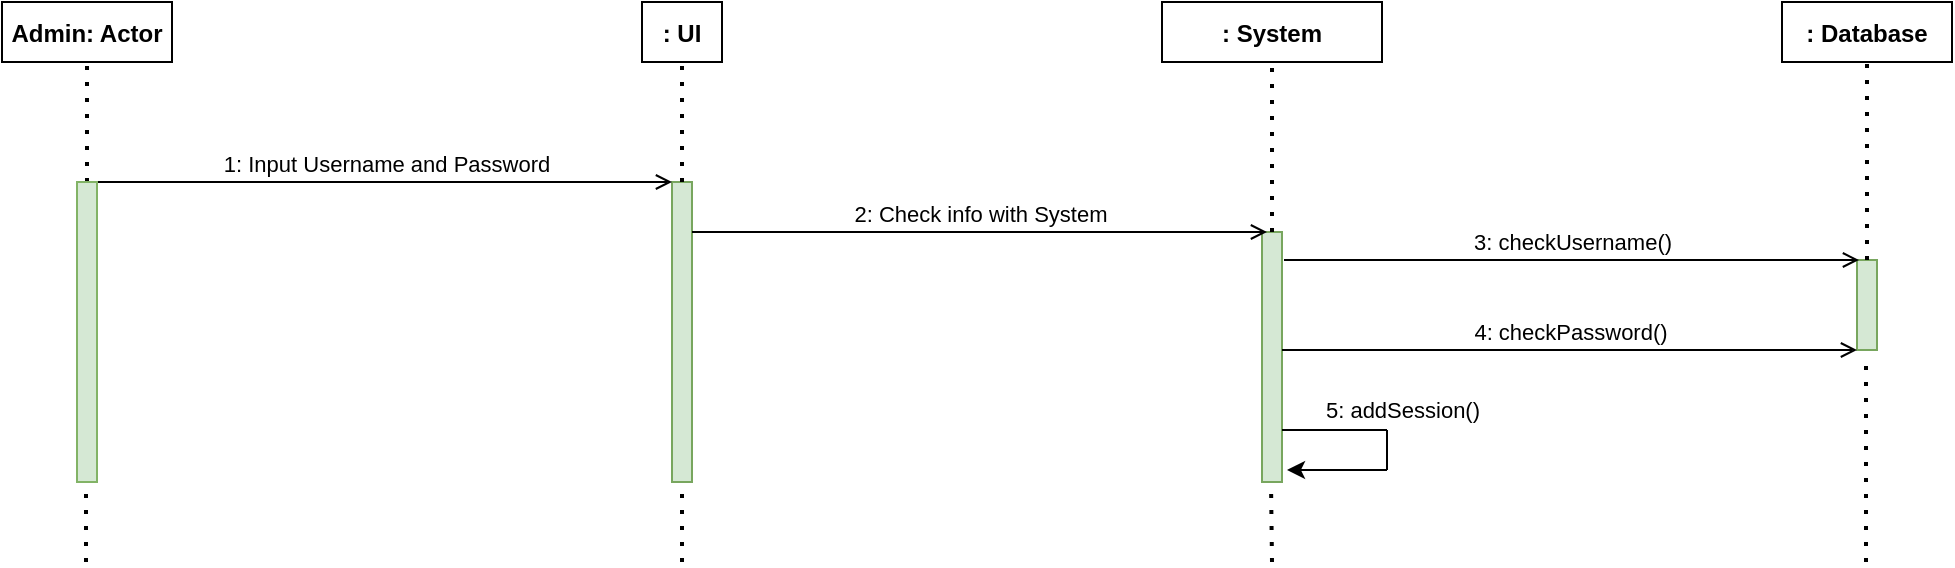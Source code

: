 <mxfile version="16.5.1" type="device" pages="6"><diagram id="HMnj2P3FCaronmV0iMhl" name="Login"><mxGraphModel dx="1422" dy="865" grid="1" gridSize="10" guides="1" tooltips="1" connect="1" arrows="1" fold="1" page="1" pageScale="1" pageWidth="1169" pageHeight="827" math="0" shadow="0"><root><mxCell id="C3zO8NPvutmRCFxpYRRK-0"/><mxCell id="C3zO8NPvutmRCFxpYRRK-1" parent="C3zO8NPvutmRCFxpYRRK-0"/><mxCell id="C3zO8NPvutmRCFxpYRRK-7" value="Admin: Actor" style="fontStyle=1;" parent="C3zO8NPvutmRCFxpYRRK-1" vertex="1"><mxGeometry x="97" y="80" width="85" height="30" as="geometry"/></mxCell><mxCell id="C3zO8NPvutmRCFxpYRRK-8" value="" style="endArrow=none;dashed=1;html=1;dashPattern=1 3;strokeWidth=2;rounded=0;entryX=0.5;entryY=1;entryDx=0;entryDy=0;exitX=0.5;exitY=0;exitDx=0;exitDy=0;" parent="C3zO8NPvutmRCFxpYRRK-1" target="C3zO8NPvutmRCFxpYRRK-7" edge="1"><mxGeometry width="50" height="50" relative="1" as="geometry"><mxPoint x="139.5" y="170" as="sourcePoint"/><mxPoint x="202" y="130" as="targetPoint"/></mxGeometry></mxCell><mxCell id="C3zO8NPvutmRCFxpYRRK-9" value=": UI" style="fontStyle=1;" parent="C3zO8NPvutmRCFxpYRRK-1" vertex="1"><mxGeometry x="417" y="80" width="40" height="30" as="geometry"/></mxCell><mxCell id="C3zO8NPvutmRCFxpYRRK-10" value="" style="rounded=0;whiteSpace=wrap;html=1;fillColor=#d5e8d4;strokeColor=#78A65E;" parent="C3zO8NPvutmRCFxpYRRK-1" vertex="1"><mxGeometry x="432" y="170" width="10" height="150" as="geometry"/></mxCell><mxCell id="C3zO8NPvutmRCFxpYRRK-11" value="" style="endArrow=none;dashed=1;html=1;dashPattern=1 3;strokeWidth=2;rounded=0;entryX=0.5;entryY=1;entryDx=0;entryDy=0;exitX=0.5;exitY=0;exitDx=0;exitDy=0;" parent="C3zO8NPvutmRCFxpYRRK-1" source="C3zO8NPvutmRCFxpYRRK-10" target="C3zO8NPvutmRCFxpYRRK-9" edge="1"><mxGeometry width="50" height="50" relative="1" as="geometry"><mxPoint x="449.5" y="180" as="sourcePoint"/><mxPoint x="499.5" y="130" as="targetPoint"/></mxGeometry></mxCell><mxCell id="C3zO8NPvutmRCFxpYRRK-12" value=": System" style="fontStyle=1;" parent="C3zO8NPvutmRCFxpYRRK-1" vertex="1"><mxGeometry x="677" y="80" width="110" height="30" as="geometry"/></mxCell><mxCell id="C3zO8NPvutmRCFxpYRRK-13" value="" style="rounded=0;whiteSpace=wrap;html=1;fillColor=#d5e8d4;strokeColor=#78A65E;" parent="C3zO8NPvutmRCFxpYRRK-1" vertex="1"><mxGeometry x="727" y="195" width="10" height="125" as="geometry"/></mxCell><mxCell id="C3zO8NPvutmRCFxpYRRK-14" value="" style="endArrow=none;dashed=1;html=1;dashPattern=1 3;strokeWidth=2;rounded=0;entryX=0.5;entryY=1;entryDx=0;entryDy=0;exitX=0.5;exitY=0;exitDx=0;exitDy=0;" parent="C3zO8NPvutmRCFxpYRRK-1" source="C3zO8NPvutmRCFxpYRRK-13" target="C3zO8NPvutmRCFxpYRRK-12" edge="1"><mxGeometry width="50" height="50" relative="1" as="geometry"><mxPoint x="744.5" y="180" as="sourcePoint"/><mxPoint x="794.5" y="130" as="targetPoint"/></mxGeometry></mxCell><mxCell id="C3zO8NPvutmRCFxpYRRK-15" value=": Database" style="fontStyle=1;" parent="C3zO8NPvutmRCFxpYRRK-1" vertex="1"><mxGeometry x="987" y="80" width="85" height="30" as="geometry"/></mxCell><mxCell id="C3zO8NPvutmRCFxpYRRK-16" value="1: Input Username and Password" style="html=1;verticalAlign=bottom;labelBackgroundColor=none;endArrow=open;endFill=0;rounded=0;fontSize=11;entryX=0;entryY=0;entryDx=0;entryDy=0;" parent="C3zO8NPvutmRCFxpYRRK-1" target="C3zO8NPvutmRCFxpYRRK-10" edge="1"><mxGeometry width="160" relative="1" as="geometry"><mxPoint x="144.5" y="170" as="sourcePoint"/><mxPoint x="374.5" y="170.0" as="targetPoint"/></mxGeometry></mxCell><mxCell id="C3zO8NPvutmRCFxpYRRK-17" value="2: Check info with System" style="html=1;verticalAlign=bottom;labelBackgroundColor=none;endArrow=open;endFill=0;rounded=0;fontSize=11;entryX=0;entryY=0;entryDx=0;entryDy=0;" parent="C3zO8NPvutmRCFxpYRRK-1" edge="1"><mxGeometry width="160" relative="1" as="geometry"><mxPoint x="442" y="195" as="sourcePoint"/><mxPoint x="729.5" y="195.0" as="targetPoint"/></mxGeometry></mxCell><mxCell id="C3zO8NPvutmRCFxpYRRK-18" value="" style="rounded=0;whiteSpace=wrap;html=1;fillColor=#d5e8d4;strokeColor=#78A65E;" parent="C3zO8NPvutmRCFxpYRRK-1" vertex="1"><mxGeometry x="1024.5" y="209" width="10" height="45" as="geometry"/></mxCell><mxCell id="C3zO8NPvutmRCFxpYRRK-19" value="" style="endArrow=none;dashed=1;html=1;dashPattern=1 3;strokeWidth=2;rounded=0;entryX=0.5;entryY=1;entryDx=0;entryDy=0;exitX=0.5;exitY=0;exitDx=0;exitDy=0;" parent="C3zO8NPvutmRCFxpYRRK-1" source="C3zO8NPvutmRCFxpYRRK-18" edge="1"><mxGeometry width="50" height="50" relative="1" as="geometry"><mxPoint x="1042" y="180" as="sourcePoint"/><mxPoint x="1029.5" y="110" as="targetPoint"/></mxGeometry></mxCell><mxCell id="C3zO8NPvutmRCFxpYRRK-20" value="3: checkUsername()" style="html=1;verticalAlign=bottom;labelBackgroundColor=none;endArrow=open;endFill=0;rounded=0;fontSize=11;entryX=0;entryY=0;entryDx=0;entryDy=0;" parent="C3zO8NPvutmRCFxpYRRK-1" edge="1"><mxGeometry width="160" relative="1" as="geometry"><mxPoint x="738" y="209" as="sourcePoint"/><mxPoint x="1025.5" y="209.0" as="targetPoint"/></mxGeometry></mxCell><mxCell id="C3zO8NPvutmRCFxpYRRK-21" value="4: checkPassword()" style="html=1;verticalAlign=bottom;labelBackgroundColor=none;endArrow=open;endFill=0;rounded=0;fontSize=11;entryX=0;entryY=0;entryDx=0;entryDy=0;" parent="C3zO8NPvutmRCFxpYRRK-1" edge="1"><mxGeometry width="160" relative="1" as="geometry"><mxPoint x="737" y="254" as="sourcePoint"/><mxPoint x="1024.5" y="254.0" as="targetPoint"/></mxGeometry></mxCell><mxCell id="C3zO8NPvutmRCFxpYRRK-25" value="" style="rounded=0;whiteSpace=wrap;html=1;fillColor=#d5e8d4;strokeColor=#82b366;" parent="C3zO8NPvutmRCFxpYRRK-1" vertex="1"><mxGeometry x="134.5" y="170" width="10" height="150" as="geometry"/></mxCell><mxCell id="C3zO8NPvutmRCFxpYRRK-75" value="" style="endArrow=none;html=1;rounded=0;fontSize=11;" parent="C3zO8NPvutmRCFxpYRRK-1" edge="1"><mxGeometry width="50" height="50" relative="1" as="geometry"><mxPoint x="737" y="294" as="sourcePoint"/><mxPoint x="789.5" y="294" as="targetPoint"/></mxGeometry></mxCell><mxCell id="C3zO8NPvutmRCFxpYRRK-76" value="" style="endArrow=none;html=1;rounded=0;fontSize=11;" parent="C3zO8NPvutmRCFxpYRRK-1" edge="1"><mxGeometry width="50" height="50" relative="1" as="geometry"><mxPoint x="789.5" y="314" as="sourcePoint"/><mxPoint x="789.5" y="294" as="targetPoint"/></mxGeometry></mxCell><mxCell id="C3zO8NPvutmRCFxpYRRK-77" value="" style="endArrow=classic;html=1;rounded=0;fontSize=11;" parent="C3zO8NPvutmRCFxpYRRK-1" edge="1"><mxGeometry width="50" height="50" relative="1" as="geometry"><mxPoint x="789.5" y="314" as="sourcePoint"/><mxPoint x="739.5" y="314" as="targetPoint"/></mxGeometry></mxCell><mxCell id="C3zO8NPvutmRCFxpYRRK-78" value="5: addSession()" style="text;html=1;strokeColor=none;fillColor=none;align=center;verticalAlign=middle;whiteSpace=wrap;rounded=0;fontSize=11;" parent="C3zO8NPvutmRCFxpYRRK-1" vertex="1"><mxGeometry x="750.75" y="269" width="92.5" height="30" as="geometry"/></mxCell><mxCell id="C3zO8NPvutmRCFxpYRRK-79" value="" style="endArrow=none;dashed=1;html=1;dashPattern=1 3;strokeWidth=2;rounded=0;" parent="C3zO8NPvutmRCFxpYRRK-1" edge="1"><mxGeometry width="50" height="50" relative="1" as="geometry"><mxPoint x="1029" y="360" as="sourcePoint"/><mxPoint x="1029" y="260" as="targetPoint"/></mxGeometry></mxCell><mxCell id="Ab3uzHsarhtX7KXC1us4-1" value="" style="endArrow=none;dashed=1;html=1;dashPattern=1 3;strokeWidth=2;rounded=0;entryX=0.5;entryY=1;entryDx=0;entryDy=0;" parent="C3zO8NPvutmRCFxpYRRK-1" edge="1"><mxGeometry width="50" height="50" relative="1" as="geometry"><mxPoint x="139" y="360" as="sourcePoint"/><mxPoint x="139" y="320" as="targetPoint"/></mxGeometry></mxCell><mxCell id="Ab3uzHsarhtX7KXC1us4-2" value="" style="endArrow=none;dashed=1;html=1;dashPattern=1 3;strokeWidth=2;rounded=0;entryX=0.5;entryY=1;entryDx=0;entryDy=0;" parent="C3zO8NPvutmRCFxpYRRK-1" edge="1"><mxGeometry width="50" height="50" relative="1" as="geometry"><mxPoint x="732" y="360" as="sourcePoint"/><mxPoint x="731.5" y="320" as="targetPoint"/></mxGeometry></mxCell><mxCell id="Ab3uzHsarhtX7KXC1us4-3" value="" style="endArrow=none;dashed=1;html=1;dashPattern=1 3;strokeWidth=2;rounded=0;" parent="C3zO8NPvutmRCFxpYRRK-1" target="C3zO8NPvutmRCFxpYRRK-10" edge="1"><mxGeometry width="50" height="50" relative="1" as="geometry"><mxPoint x="437" y="360" as="sourcePoint"/><mxPoint x="436.5" y="320" as="targetPoint"/></mxGeometry></mxCell></root></mxGraphModel></diagram><diagram id="G1Q776-v2Ocu5XQTwByN" name="Logout"><mxGraphModel dx="1422" dy="865" grid="1" gridSize="10" guides="1" tooltips="1" connect="1" arrows="1" fold="1" page="1" pageScale="1" pageWidth="1169" pageHeight="827" math="0" shadow="0"><root><mxCell id="NHWCbyCRZ5Mq3qUCgKZR-0"/><mxCell id="NHWCbyCRZ5Mq3qUCgKZR-1" parent="NHWCbyCRZ5Mq3qUCgKZR-0"/><mxCell id="NHWCbyCRZ5Mq3qUCgKZR-2" value="Admin: Actor" style="fontStyle=1;" parent="NHWCbyCRZ5Mq3qUCgKZR-1" vertex="1"><mxGeometry x="97" y="80" width="85" height="30" as="geometry"/></mxCell><mxCell id="NHWCbyCRZ5Mq3qUCgKZR-3" value="" style="endArrow=none;dashed=1;html=1;dashPattern=1 3;strokeWidth=2;rounded=0;entryX=0.5;entryY=1;entryDx=0;entryDy=0;exitX=0.5;exitY=0;exitDx=0;exitDy=0;" parent="NHWCbyCRZ5Mq3qUCgKZR-1" target="NHWCbyCRZ5Mq3qUCgKZR-2" edge="1"><mxGeometry width="50" height="50" relative="1" as="geometry"><mxPoint x="139.5" y="170" as="sourcePoint"/><mxPoint x="202" y="130" as="targetPoint"/></mxGeometry></mxCell><mxCell id="NHWCbyCRZ5Mq3qUCgKZR-4" value=": UI" style="fontStyle=1;" parent="NHWCbyCRZ5Mq3qUCgKZR-1" vertex="1"><mxGeometry x="417" y="80" width="40" height="30" as="geometry"/></mxCell><mxCell id="NHWCbyCRZ5Mq3qUCgKZR-5" value="" style="endArrow=none;dashed=1;html=1;dashPattern=1 3;strokeWidth=2;rounded=0;entryX=0.5;entryY=1;entryDx=0;entryDy=0;exitX=0.5;exitY=0;exitDx=0;exitDy=0;" parent="NHWCbyCRZ5Mq3qUCgKZR-1" target="NHWCbyCRZ5Mq3qUCgKZR-4" edge="1"><mxGeometry width="50" height="50" relative="1" as="geometry"><mxPoint x="437" y="170" as="sourcePoint"/><mxPoint x="499.5" y="130" as="targetPoint"/></mxGeometry></mxCell><mxCell id="NHWCbyCRZ5Mq3qUCgKZR-6" value=": System" style="fontStyle=1;" parent="NHWCbyCRZ5Mq3qUCgKZR-1" vertex="1"><mxGeometry x="677" y="80" width="110" height="30" as="geometry"/></mxCell><mxCell id="NHWCbyCRZ5Mq3qUCgKZR-7" value="" style="endArrow=none;dashed=1;html=1;dashPattern=1 3;strokeWidth=2;rounded=0;entryX=0.5;entryY=1;entryDx=0;entryDy=0;exitX=0.5;exitY=0;exitDx=0;exitDy=0;" parent="NHWCbyCRZ5Mq3qUCgKZR-1" source="NHWCbyCRZ5Mq3qUCgKZR-16" target="NHWCbyCRZ5Mq3qUCgKZR-6" edge="1"><mxGeometry width="50" height="50" relative="1" as="geometry"><mxPoint x="732" y="195" as="sourcePoint"/><mxPoint x="794.5" y="130" as="targetPoint"/></mxGeometry></mxCell><mxCell id="NHWCbyCRZ5Mq3qUCgKZR-8" value=": Database" style="fontStyle=1;" parent="NHWCbyCRZ5Mq3qUCgKZR-1" vertex="1"><mxGeometry x="987" y="80" width="85" height="30" as="geometry"/></mxCell><mxCell id="NHWCbyCRZ5Mq3qUCgKZR-9" value="1: Lougout()" style="html=1;verticalAlign=bottom;labelBackgroundColor=none;endArrow=open;endFill=0;rounded=0;fontSize=11;entryX=0;entryY=0;entryDx=0;entryDy=0;" parent="NHWCbyCRZ5Mq3qUCgKZR-1" edge="1"><mxGeometry width="160" relative="1" as="geometry"><mxPoint x="144.5" y="170" as="sourcePoint"/><mxPoint x="432" y="170.0" as="targetPoint"/></mxGeometry></mxCell><mxCell id="NHWCbyCRZ5Mq3qUCgKZR-10" value="" style="endArrow=none;dashed=1;html=1;dashPattern=1 3;strokeWidth=2;rounded=0;entryX=0.5;entryY=1;entryDx=0;entryDy=0;" parent="NHWCbyCRZ5Mq3qUCgKZR-1" edge="1"><mxGeometry width="50" height="50" relative="1" as="geometry"><mxPoint x="1030" y="490" as="sourcePoint"/><mxPoint x="1029.5" y="110" as="targetPoint"/></mxGeometry></mxCell><mxCell id="NHWCbyCRZ5Mq3qUCgKZR-11" value="" style="rounded=0;whiteSpace=wrap;html=1;fillColor=#d5e8d4;strokeColor=#78A65E;" parent="NHWCbyCRZ5Mq3qUCgKZR-1" vertex="1"><mxGeometry x="432" y="170" width="10" height="70" as="geometry"/></mxCell><mxCell id="NHWCbyCRZ5Mq3qUCgKZR-12" value="" style="rounded=0;whiteSpace=wrap;html=1;fillColor=#d5e8d4;strokeColor=#78A65E;" parent="NHWCbyCRZ5Mq3qUCgKZR-1" vertex="1"><mxGeometry x="134.5" y="170" width="10" height="120" as="geometry"/></mxCell><mxCell id="NHWCbyCRZ5Mq3qUCgKZR-13" value="2: Confirm if user want to logout" style="html=1;verticalAlign=bottom;endArrow=open;dashed=1;endSize=8;rounded=0;entryX=1.45;entryY=0.583;entryDx=0;entryDy=0;entryPerimeter=0;" parent="NHWCbyCRZ5Mq3qUCgKZR-1" edge="1"><mxGeometry x="0.022" relative="1" as="geometry"><mxPoint x="429" y="240" as="sourcePoint"/><mxPoint x="146" y="239.96" as="targetPoint"/><mxPoint as="offset"/></mxGeometry></mxCell><mxCell id="NHWCbyCRZ5Mq3qUCgKZR-14" value="opt" style="shape=umlFrame;whiteSpace=wrap;html=1;width=40;height=20;boundedLbl=1;verticalAlign=middle;align=left;spacingLeft=5;fontSize=11;" parent="NHWCbyCRZ5Mq3qUCgKZR-1" vertex="1"><mxGeometry x="57" y="260" width="1033" height="190" as="geometry"/></mxCell><mxCell id="NHWCbyCRZ5Mq3qUCgKZR-15" value="" style="rounded=0;whiteSpace=wrap;html=1;fillColor=#d5e8d4;strokeColor=#78A65E;" parent="NHWCbyCRZ5Mq3qUCgKZR-1" vertex="1"><mxGeometry x="432" y="290" width="10" height="86" as="geometry"/></mxCell><mxCell id="NHWCbyCRZ5Mq3qUCgKZR-16" value="" style="rounded=0;whiteSpace=wrap;html=1;fillColor=#d5e8d4;strokeColor=#78A65E;" parent="NHWCbyCRZ5Mq3qUCgKZR-1" vertex="1"><mxGeometry x="727" y="290" width="10" height="60" as="geometry"/></mxCell><mxCell id="NHWCbyCRZ5Mq3qUCgKZR-17" value="" style="endArrow=none;dashed=1;html=1;dashPattern=1 3;strokeWidth=2;rounded=0;entryX=0.5;entryY=1;entryDx=0;entryDy=0;" parent="NHWCbyCRZ5Mq3qUCgKZR-1" edge="1"><mxGeometry width="50" height="50" relative="1" as="geometry"><mxPoint x="437" y="290" as="sourcePoint"/><mxPoint x="436.5" y="240" as="targetPoint"/></mxGeometry></mxCell><mxCell id="NHWCbyCRZ5Mq3qUCgKZR-18" value="3: remove Session()" style="html=1;verticalAlign=bottom;labelBackgroundColor=none;endArrow=open;endFill=0;rounded=0;fontSize=11;entryX=0;entryY=0;entryDx=0;entryDy=0;" parent="NHWCbyCRZ5Mq3qUCgKZR-1" edge="1"><mxGeometry width="160" relative="1" as="geometry"><mxPoint x="439.5" y="290" as="sourcePoint"/><mxPoint x="727" y="290.0" as="targetPoint"/></mxGeometry></mxCell><mxCell id="NHWCbyCRZ5Mq3qUCgKZR-19" value="[Yes]" style="text;html=1;strokeColor=none;fillColor=none;align=center;verticalAlign=middle;whiteSpace=wrap;rounded=0;fontSize=11;" parent="NHWCbyCRZ5Mq3qUCgKZR-1" vertex="1"><mxGeometry x="40" y="276" width="76.5" height="30" as="geometry"/></mxCell><mxCell id="NHWCbyCRZ5Mq3qUCgKZR-20" value="" style="endArrow=none;dashed=1;html=1;dashPattern=1 3;strokeWidth=2;rounded=0;entryX=0.5;entryY=1;entryDx=0;entryDy=0;" parent="NHWCbyCRZ5Mq3qUCgKZR-1" edge="1"><mxGeometry width="50" height="50" relative="1" as="geometry"><mxPoint x="139" y="490" as="sourcePoint"/><mxPoint x="139" y="290" as="targetPoint"/></mxGeometry></mxCell><mxCell id="NHWCbyCRZ5Mq3qUCgKZR-21" value="" style="endArrow=none;dashed=1;html=1;rounded=0;fontSize=11;exitX=0;exitY=0;exitDx=0;exitDy=0;" parent="NHWCbyCRZ5Mq3qUCgKZR-1" edge="1"><mxGeometry width="50" height="50" relative="1" as="geometry"><mxPoint x="57" y="361" as="sourcePoint"/><mxPoint x="1090" y="361" as="targetPoint"/><Array as="points"><mxPoint x="297" y="360"/><mxPoint x="419.5" y="360"/></Array></mxGeometry></mxCell><mxCell id="NHWCbyCRZ5Mq3qUCgKZR-22" value="" style="endArrow=none;dashed=1;html=1;dashPattern=1 3;strokeWidth=2;rounded=0;entryX=0.5;entryY=1;entryDx=0;entryDy=0;" parent="NHWCbyCRZ5Mq3qUCgKZR-1" edge="1"><mxGeometry width="50" height="50" relative="1" as="geometry"><mxPoint x="437" y="490" as="sourcePoint"/><mxPoint x="436.5" y="376" as="targetPoint"/></mxGeometry></mxCell><mxCell id="NHWCbyCRZ5Mq3qUCgKZR-23" value="" style="rounded=0;whiteSpace=wrap;html=1;fillColor=#d5e8d4;strokeColor=#78A65E;" parent="NHWCbyCRZ5Mq3qUCgKZR-1" vertex="1"><mxGeometry x="727" y="380" width="10" height="70" as="geometry"/></mxCell><mxCell id="NHWCbyCRZ5Mq3qUCgKZR-24" value="" style="endArrow=none;dashed=1;html=1;dashPattern=1 3;strokeWidth=2;rounded=0;entryX=0.5;entryY=1;entryDx=0;entryDy=0;" parent="NHWCbyCRZ5Mq3qUCgKZR-1" edge="1"><mxGeometry width="50" height="50" relative="1" as="geometry"><mxPoint x="732" y="380" as="sourcePoint"/><mxPoint x="731.5" y="350" as="targetPoint"/></mxGeometry></mxCell><mxCell id="NHWCbyCRZ5Mq3qUCgKZR-25" value="" style="endArrow=none;html=1;rounded=0;fontSize=11;" parent="NHWCbyCRZ5Mq3qUCgKZR-1" edge="1"><mxGeometry width="50" height="50" relative="1" as="geometry"><mxPoint x="737" y="405" as="sourcePoint"/><mxPoint x="789.5" y="405" as="targetPoint"/></mxGeometry></mxCell><mxCell id="NHWCbyCRZ5Mq3qUCgKZR-26" value="" style="endArrow=none;html=1;rounded=0;fontSize=11;" parent="NHWCbyCRZ5Mq3qUCgKZR-1" edge="1"><mxGeometry width="50" height="50" relative="1" as="geometry"><mxPoint x="789.5" y="425" as="sourcePoint"/><mxPoint x="789.5" y="405" as="targetPoint"/></mxGeometry></mxCell><mxCell id="NHWCbyCRZ5Mq3qUCgKZR-27" value="" style="endArrow=classic;html=1;rounded=0;fontSize=11;" parent="NHWCbyCRZ5Mq3qUCgKZR-1" edge="1"><mxGeometry width="50" height="50" relative="1" as="geometry"><mxPoint x="789.5" y="425" as="sourcePoint"/><mxPoint x="739.5" y="425" as="targetPoint"/></mxGeometry></mxCell><mxCell id="NHWCbyCRZ5Mq3qUCgKZR-28" value="4: Continue to login session()" style="text;html=1;strokeColor=none;fillColor=none;align=center;verticalAlign=middle;whiteSpace=wrap;rounded=0;fontSize=11;" parent="NHWCbyCRZ5Mq3qUCgKZR-1" vertex="1"><mxGeometry x="739.5" y="380" width="170.5" height="30" as="geometry"/></mxCell><mxCell id="NHWCbyCRZ5Mq3qUCgKZR-29" value="" style="endArrow=none;dashed=1;html=1;dashPattern=1 3;strokeWidth=2;rounded=0;entryX=0.5;entryY=1;entryDx=0;entryDy=0;" parent="NHWCbyCRZ5Mq3qUCgKZR-1" edge="1"><mxGeometry width="50" height="50" relative="1" as="geometry"><mxPoint x="732" y="490" as="sourcePoint"/><mxPoint x="731.5" y="450" as="targetPoint"/></mxGeometry></mxCell><mxCell id="NHWCbyCRZ5Mq3qUCgKZR-30" value="[No]" style="text;html=1;strokeColor=none;fillColor=none;align=center;verticalAlign=middle;whiteSpace=wrap;rounded=0;fontSize=11;" parent="NHWCbyCRZ5Mq3qUCgKZR-1" vertex="1"><mxGeometry x="40" y="355" width="76.5" height="30" as="geometry"/></mxCell></root></mxGraphModel></diagram><diagram id="J98bqmGRjelJfn1GL4og" name="Management"><mxGraphModel dx="1422" dy="865" grid="1" gridSize="10" guides="1" tooltips="1" connect="1" arrows="1" fold="1" page="1" pageScale="1" pageWidth="1169" pageHeight="827" math="0" shadow="0"><root><mxCell id="lw8K12Vd0-bH1Gd2nrgO-0"/><mxCell id="lw8K12Vd0-bH1Gd2nrgO-1" parent="lw8K12Vd0-bH1Gd2nrgO-0"/><mxCell id="lw8K12Vd0-bH1Gd2nrgO-3" value="opt" style="shape=umlFrame;whiteSpace=wrap;html=1;width=40;height=20;boundedLbl=1;verticalAlign=middle;align=left;spacingLeft=5;fontSize=11;" parent="lw8K12Vd0-bH1Gd2nrgO-1" vertex="1"><mxGeometry x="90" y="260" width="1050" height="230" as="geometry"/></mxCell><mxCell id="lw8K12Vd0-bH1Gd2nrgO-2" value="Loop" style="shape=umlFrame;whiteSpace=wrap;html=1;width=40;height=20;boundedLbl=1;verticalAlign=middle;align=left;spacingLeft=5;fontSize=11;" parent="lw8K12Vd0-bH1Gd2nrgO-1" vertex="1"><mxGeometry x="32" y="650" width="1110" height="720" as="geometry"/></mxCell><mxCell id="lw8K12Vd0-bH1Gd2nrgO-4" value="Admin: Actor" style="fontStyle=1;" parent="lw8K12Vd0-bH1Gd2nrgO-1" vertex="1"><mxGeometry x="137.5" y="104" width="90" height="30" as="geometry"/></mxCell><mxCell id="lw8K12Vd0-bH1Gd2nrgO-5" value="" style="endArrow=none;dashed=1;html=1;dashPattern=1 3;strokeWidth=2;rounded=0;entryX=0.5;entryY=1;entryDx=0;entryDy=0;exitX=0.5;exitY=0;exitDx=0;exitDy=0;" parent="lw8K12Vd0-bH1Gd2nrgO-1" target="lw8K12Vd0-bH1Gd2nrgO-4" edge="1"><mxGeometry width="50" height="50" relative="1" as="geometry"><mxPoint x="182.5" y="194" as="sourcePoint"/><mxPoint x="245" y="154" as="targetPoint"/></mxGeometry></mxCell><mxCell id="lw8K12Vd0-bH1Gd2nrgO-6" value="" style="rounded=0;whiteSpace=wrap;html=1;fillColor=#d5e8d4;strokeColor=#78A65E;" parent="lw8K12Vd0-bH1Gd2nrgO-1" vertex="1"><mxGeometry x="475" y="194" width="10" height="46" as="geometry"/></mxCell><mxCell id="lw8K12Vd0-bH1Gd2nrgO-7" value=": UI" style="fontStyle=1;" parent="lw8K12Vd0-bH1Gd2nrgO-1" vertex="1"><mxGeometry x="460" y="104" width="40" height="30" as="geometry"/></mxCell><mxCell id="lw8K12Vd0-bH1Gd2nrgO-8" value="" style="endArrow=none;dashed=1;html=1;dashPattern=1 3;strokeWidth=2;rounded=0;entryX=0.5;entryY=1;entryDx=0;entryDy=0;exitX=0.5;exitY=0;exitDx=0;exitDy=0;" parent="lw8K12Vd0-bH1Gd2nrgO-1" source="lw8K12Vd0-bH1Gd2nrgO-6" target="lw8K12Vd0-bH1Gd2nrgO-7" edge="1"><mxGeometry width="50" height="50" relative="1" as="geometry"><mxPoint x="492.5" y="204" as="sourcePoint"/><mxPoint x="542.5" y="154" as="targetPoint"/></mxGeometry></mxCell><mxCell id="lw8K12Vd0-bH1Gd2nrgO-9" value="" style="rounded=0;whiteSpace=wrap;html=1;fillColor=#d5e8d4;strokeColor=#78A65E;" parent="lw8K12Vd0-bH1Gd2nrgO-1" vertex="1"><mxGeometry x="770" y="310" width="10" height="40" as="geometry"/></mxCell><mxCell id="lw8K12Vd0-bH1Gd2nrgO-10" value=": System" style="fontStyle=1;" parent="lw8K12Vd0-bH1Gd2nrgO-1" vertex="1"><mxGeometry x="725" y="104" width="100" height="30" as="geometry"/></mxCell><mxCell id="lw8K12Vd0-bH1Gd2nrgO-11" value="" style="endArrow=none;dashed=1;html=1;dashPattern=1 3;strokeWidth=2;rounded=0;entryX=0.5;entryY=1;entryDx=0;entryDy=0;exitX=0.5;exitY=0;exitDx=0;exitDy=0;" parent="lw8K12Vd0-bH1Gd2nrgO-1" source="lw8K12Vd0-bH1Gd2nrgO-9" target="lw8K12Vd0-bH1Gd2nrgO-10" edge="1"><mxGeometry width="50" height="50" relative="1" as="geometry"><mxPoint x="787.5" y="204" as="sourcePoint"/><mxPoint x="837.5" y="154" as="targetPoint"/></mxGeometry></mxCell><mxCell id="lw8K12Vd0-bH1Gd2nrgO-12" value=": Database" style="fontStyle=1;" parent="lw8K12Vd0-bH1Gd2nrgO-1" vertex="1"><mxGeometry x="1020" y="104" width="85" height="30" as="geometry"/></mxCell><mxCell id="lw8K12Vd0-bH1Gd2nrgO-13" value="2: Send admin to find database&amp;nbsp;" style="html=1;verticalAlign=bottom;endArrow=open;dashed=1;endSize=8;rounded=0;entryX=1.05;entryY=0.333;entryDx=0;entryDy=0;entryPerimeter=0;" parent="lw8K12Vd0-bH1Gd2nrgO-1" edge="1"><mxGeometry x="0.022" relative="1" as="geometry"><mxPoint x="472.5" y="240.05" as="sourcePoint"/><mxPoint x="188.5" y="239.998" as="targetPoint"/><mxPoint as="offset"/></mxGeometry></mxCell><mxCell id="lw8K12Vd0-bH1Gd2nrgO-15" value="" style="rounded=0;whiteSpace=wrap;html=1;fillColor=#d5e8d4;strokeColor=#78A65E;" parent="lw8K12Vd0-bH1Gd2nrgO-1" vertex="1"><mxGeometry x="1057.5" y="325" width="10" height="16" as="geometry"/></mxCell><mxCell id="lw8K12Vd0-bH1Gd2nrgO-16" value="&lt;span style=&quot;font-family: &amp;#34;helvetica&amp;#34;&quot;&gt;1: Access database management system&lt;/span&gt;" style="html=1;verticalAlign=bottom;labelBackgroundColor=none;endArrow=open;endFill=0;rounded=0;fontSize=11;entryX=0;entryY=0;entryDx=0;entryDy=0;" parent="lw8K12Vd0-bH1Gd2nrgO-1" edge="1"><mxGeometry width="160" relative="1" as="geometry"><mxPoint x="187.5" y="194" as="sourcePoint"/><mxPoint x="475" y="194" as="targetPoint"/></mxGeometry></mxCell><mxCell id="lw8K12Vd0-bH1Gd2nrgO-20" value="" style="endArrow=none;dashed=1;html=1;dashPattern=1 3;strokeWidth=2;rounded=0;entryX=0.5;entryY=1;entryDx=0;entryDy=0;exitX=0.5;exitY=0;exitDx=0;exitDy=0;" parent="lw8K12Vd0-bH1Gd2nrgO-1" source="lw8K12Vd0-bH1Gd2nrgO-15" edge="1"><mxGeometry width="50" height="50" relative="1" as="geometry"><mxPoint x="1062" y="300" as="sourcePoint"/><mxPoint x="1062" y="134" as="targetPoint"/></mxGeometry></mxCell><mxCell id="lw8K12Vd0-bH1Gd2nrgO-25" value="" style="rounded=0;whiteSpace=wrap;html=1;fillColor=#d5e8d4;strokeColor=#78A65E;" parent="lw8K12Vd0-bH1Gd2nrgO-1" vertex="1"><mxGeometry x="475" y="550" width="10" height="90" as="geometry"/></mxCell><mxCell id="lw8K12Vd0-bH1Gd2nrgO-29" value="" style="rounded=0;whiteSpace=wrap;html=1;fillColor=#d5e8d4;strokeColor=#78A65E;" parent="lw8K12Vd0-bH1Gd2nrgO-1" vertex="1"><mxGeometry x="770" y="520" width="10" height="30" as="geometry"/></mxCell><mxCell id="lw8K12Vd0-bH1Gd2nrgO-30" value="" style="endArrow=none;dashed=1;html=1;dashPattern=1 3;strokeWidth=2;rounded=0;entryX=0.5;entryY=1;entryDx=0;entryDy=0;exitX=0.5;exitY=0;exitDx=0;exitDy=0;startArrow=none;" parent="lw8K12Vd0-bH1Gd2nrgO-1" source="9AyycHZ-ZKnh3iGe4Erl-1" target="lw8K12Vd0-bH1Gd2nrgO-9" edge="1"><mxGeometry width="50" height="50" relative="1" as="geometry"><mxPoint x="774.5" y="460" as="sourcePoint"/><mxPoint x="774.5" y="400" as="targetPoint"/></mxGeometry></mxCell><mxCell id="lw8K12Vd0-bH1Gd2nrgO-31" value="" style="rounded=0;whiteSpace=wrap;html=1;fillColor=#d5e8d4;strokeColor=#78A65E;" parent="lw8K12Vd0-bH1Gd2nrgO-1" vertex="1"><mxGeometry x="1057.5" y="500" width="10" height="20" as="geometry"/></mxCell><mxCell id="lw8K12Vd0-bH1Gd2nrgO-32" value="9: returnInfo()" style="html=1;verticalAlign=bottom;endArrow=open;dashed=1;endSize=8;rounded=0;entryX=1.05;entryY=0.333;entryDx=0;entryDy=0;entryPerimeter=0;" parent="lw8K12Vd0-bH1Gd2nrgO-1" edge="1"><mxGeometry x="0.022" relative="1" as="geometry"><mxPoint x="1064" y="520.05" as="sourcePoint"/><mxPoint x="780" y="519.998" as="targetPoint"/><mxPoint as="offset"/></mxGeometry></mxCell><mxCell id="lw8K12Vd0-bH1Gd2nrgO-33" value="" style="endArrow=none;dashed=1;html=1;dashPattern=1 3;strokeWidth=2;rounded=0;entryX=0.5;entryY=1;entryDx=0;entryDy=0;exitX=0.5;exitY=0;exitDx=0;exitDy=0;" parent="lw8K12Vd0-bH1Gd2nrgO-1" target="lw8K12Vd0-bH1Gd2nrgO-15" edge="1"><mxGeometry width="50" height="50" relative="1" as="geometry"><mxPoint x="1062.5" y="500" as="sourcePoint"/><mxPoint x="1062" y="380" as="targetPoint"/></mxGeometry></mxCell><mxCell id="lw8K12Vd0-bH1Gd2nrgO-34" value="10: returnInfo()" style="html=1;verticalAlign=bottom;endArrow=open;dashed=1;endSize=8;rounded=0;entryX=1.05;entryY=0.333;entryDx=0;entryDy=0;entryPerimeter=0;" parent="lw8K12Vd0-bH1Gd2nrgO-1" edge="1"><mxGeometry x="0.022" relative="1" as="geometry"><mxPoint x="769" y="550.05" as="sourcePoint"/><mxPoint x="485" y="549.998" as="targetPoint"/><mxPoint as="offset"/></mxGeometry></mxCell><mxCell id="lw8K12Vd0-bH1Gd2nrgO-35" value="11: List all the available operations" style="html=1;verticalAlign=bottom;endArrow=open;dashed=1;endSize=8;rounded=0;entryX=1.05;entryY=0.333;entryDx=0;entryDy=0;entryPerimeter=0;" parent="lw8K12Vd0-bH1Gd2nrgO-1" edge="1"><mxGeometry x="0.022" relative="1" as="geometry"><mxPoint x="473" y="570.05" as="sourcePoint"/><mxPoint x="189" y="569.998" as="targetPoint"/><mxPoint as="offset"/></mxGeometry></mxCell><mxCell id="lw8K12Vd0-bH1Gd2nrgO-37" value="&lt;span style=&quot;font-family: &amp;#34;helvetica&amp;#34;&quot;&gt;12: Admin choose operation&lt;/span&gt;" style="html=1;verticalAlign=bottom;labelBackgroundColor=none;endArrow=open;endFill=0;rounded=0;fontSize=11;entryX=0;entryY=0;entryDx=0;entryDy=0;" parent="lw8K12Vd0-bH1Gd2nrgO-1" edge="1"><mxGeometry width="160" relative="1" as="geometry"><mxPoint x="187.5" y="610" as="sourcePoint"/><mxPoint x="475" y="610" as="targetPoint"/></mxGeometry></mxCell><mxCell id="lw8K12Vd0-bH1Gd2nrgO-38" value="" style="rounded=0;whiteSpace=wrap;html=1;fillColor=#d5e8d4;strokeColor=#78A65E;" parent="lw8K12Vd0-bH1Gd2nrgO-1" vertex="1"><mxGeometry x="770" y="625" width="10" height="20" as="geometry"/></mxCell><mxCell id="lw8K12Vd0-bH1Gd2nrgO-39" value="13: sendQuery()" style="html=1;verticalAlign=bottom;endArrow=block;rounded=0;entryX=0;entryY=0;entryDx=0;entryDy=0;exitX=1;exitY=0.25;exitDx=0;exitDy=0;" parent="lw8K12Vd0-bH1Gd2nrgO-1" edge="1"><mxGeometry width="80" relative="1" as="geometry"><mxPoint x="485" y="624" as="sourcePoint"/><mxPoint x="770" y="624" as="targetPoint"/><Array as="points"/></mxGeometry></mxCell><mxCell id="lw8K12Vd0-bH1Gd2nrgO-41" value="[No error]" style="text;html=1;strokeColor=none;fillColor=none;align=center;verticalAlign=middle;whiteSpace=wrap;rounded=0;fontSize=11;" parent="lw8K12Vd0-bH1Gd2nrgO-1" vertex="1"><mxGeometry x="2" y="670" width="120" height="30" as="geometry"/></mxCell><mxCell id="lw8K12Vd0-bH1Gd2nrgO-43" value="opt" style="shape=umlFrame;whiteSpace=wrap;html=1;width=40;height=20;boundedLbl=1;verticalAlign=middle;align=left;spacingLeft=5;fontSize=11;" parent="lw8K12Vd0-bH1Gd2nrgO-1" vertex="1"><mxGeometry x="92" y="670" width="1010" height="170" as="geometry"/></mxCell><mxCell id="lw8K12Vd0-bH1Gd2nrgO-44" value="[Create]" style="text;html=1;strokeColor=none;fillColor=none;align=center;verticalAlign=middle;whiteSpace=wrap;rounded=0;fontSize=11;" parent="lw8K12Vd0-bH1Gd2nrgO-1" vertex="1"><mxGeometry x="73.75" y="690" width="87.5" height="30" as="geometry"/></mxCell><mxCell id="lw8K12Vd0-bH1Gd2nrgO-45" value="" style="endArrow=none;dashed=1;html=1;dashPattern=1 3;strokeWidth=2;rounded=0;entryX=0.5;entryY=1;entryDx=0;entryDy=0;exitX=0.5;exitY=0;exitDx=0;exitDy=0;" parent="lw8K12Vd0-bH1Gd2nrgO-1" source="lw8K12Vd0-bH1Gd2nrgO-38" edge="1"><mxGeometry width="50" height="50" relative="1" as="geometry"><mxPoint x="774.5" y="610" as="sourcePoint"/><mxPoint x="774.5" y="550" as="targetPoint"/></mxGeometry></mxCell><mxCell id="lw8K12Vd0-bH1Gd2nrgO-46" value="" style="rounded=0;whiteSpace=wrap;html=1;fillColor=#d5e8d4;strokeColor=#78A65E;" parent="lw8K12Vd0-bH1Gd2nrgO-1" vertex="1"><mxGeometry x="770" y="680" width="10" height="20" as="geometry"/></mxCell><mxCell id="lw8K12Vd0-bH1Gd2nrgO-47" value="" style="rounded=0;whiteSpace=wrap;html=1;fillColor=#d5e8d4;strokeColor=#78A65E;" parent="lw8K12Vd0-bH1Gd2nrgO-1" vertex="1"><mxGeometry x="475" y="697" width="10" height="133" as="geometry"/></mxCell><mxCell id="lw8K12Vd0-bH1Gd2nrgO-48" value="" style="endArrow=none;dashed=1;html=1;dashPattern=1 3;strokeWidth=2;rounded=0;entryX=0.5;entryY=1;entryDx=0;entryDy=0;" parent="lw8K12Vd0-bH1Gd2nrgO-1" edge="1"><mxGeometry width="50" height="50" relative="1" as="geometry"><mxPoint x="775" y="680" as="sourcePoint"/><mxPoint x="774.5" y="645" as="targetPoint"/></mxGeometry></mxCell><mxCell id="lw8K12Vd0-bH1Gd2nrgO-49" value="" style="endArrow=none;dashed=1;html=1;dashPattern=1 3;strokeWidth=2;rounded=0;entryX=0.5;entryY=1;entryDx=0;entryDy=0;exitX=0.5;exitY=0;exitDx=0;exitDy=0;" parent="lw8K12Vd0-bH1Gd2nrgO-1" source="lw8K12Vd0-bH1Gd2nrgO-47" target="lw8K12Vd0-bH1Gd2nrgO-25" edge="1"><mxGeometry width="50" height="50" relative="1" as="geometry"><mxPoint x="480" y="680" as="sourcePoint"/><mxPoint x="479.5" y="650" as="targetPoint"/></mxGeometry></mxCell><mxCell id="lw8K12Vd0-bH1Gd2nrgO-50" value="" style="rounded=0;whiteSpace=wrap;html=1;fillColor=#d5e8d4;strokeColor=#78A65E;" parent="lw8K12Vd0-bH1Gd2nrgO-1" vertex="1"><mxGeometry x="177.5" y="710" width="10" height="120" as="geometry"/></mxCell><mxCell id="lw8K12Vd0-bH1Gd2nrgO-51" value="14: openCreate()" style="html=1;verticalAlign=bottom;endArrow=open;dashed=1;endSize=8;rounded=0;entryX=1.05;entryY=0.333;entryDx=0;entryDy=0;entryPerimeter=0;" parent="lw8K12Vd0-bH1Gd2nrgO-1" edge="1"><mxGeometry x="0.022" relative="1" as="geometry"><mxPoint x="769" y="699.05" as="sourcePoint"/><mxPoint x="485" y="698.998" as="targetPoint"/><mxPoint as="offset"/></mxGeometry></mxCell><mxCell id="lw8K12Vd0-bH1Gd2nrgO-52" value="15: Send admin to create menu" style="html=1;verticalAlign=bottom;endArrow=open;dashed=1;endSize=8;rounded=0;" parent="lw8K12Vd0-bH1Gd2nrgO-1" edge="1"><mxGeometry x="0.022" relative="1" as="geometry"><mxPoint x="472" y="711.05" as="sourcePoint"/><mxPoint x="188" y="711" as="targetPoint"/><mxPoint as="offset"/></mxGeometry></mxCell><mxCell id="lw8K12Vd0-bH1Gd2nrgO-53" value="&lt;span style=&quot;font-family: &amp;#34;helvetica&amp;#34;&quot;&gt;16: Input info&lt;/span&gt;" style="html=1;verticalAlign=bottom;labelBackgroundColor=none;endArrow=open;endFill=0;rounded=0;fontSize=11;entryX=0;entryY=0;entryDx=0;entryDy=0;" parent="lw8K12Vd0-bH1Gd2nrgO-1" edge="1"><mxGeometry width="160" relative="1" as="geometry"><mxPoint x="187.5" y="740" as="sourcePoint"/><mxPoint x="475" y="740" as="targetPoint"/></mxGeometry></mxCell><mxCell id="lw8K12Vd0-bH1Gd2nrgO-54" value="" style="rounded=0;whiteSpace=wrap;html=1;fillColor=#d5e8d4;strokeColor=#78A65E;" parent="lw8K12Vd0-bH1Gd2nrgO-1" vertex="1"><mxGeometry x="770" y="750" width="10" height="80" as="geometry"/></mxCell><mxCell id="lw8K12Vd0-bH1Gd2nrgO-55" value="&lt;span style=&quot;font-family: &amp;#34;helvetica&amp;#34;&quot;&gt;18: Save info&lt;/span&gt;" style="html=1;verticalAlign=bottom;labelBackgroundColor=none;endArrow=open;endFill=0;rounded=0;fontSize=11;entryX=0;entryY=0;entryDx=0;entryDy=0;" parent="lw8K12Vd0-bH1Gd2nrgO-1" edge="1"><mxGeometry width="160" relative="1" as="geometry"><mxPoint x="187.5" y="776.5" as="sourcePoint"/><mxPoint x="475" y="776.5" as="targetPoint"/></mxGeometry></mxCell><mxCell id="lw8K12Vd0-bH1Gd2nrgO-56" value="17: setInfo()" style="html=1;verticalAlign=bottom;endArrow=block;rounded=0;entryX=0;entryY=0;entryDx=0;entryDy=0;exitX=1;exitY=0.25;exitDx=0;exitDy=0;" parent="lw8K12Vd0-bH1Gd2nrgO-1" edge="1"><mxGeometry width="80" relative="1" as="geometry"><mxPoint x="485" y="752" as="sourcePoint"/><mxPoint x="770" y="752" as="targetPoint"/><Array as="points"/></mxGeometry></mxCell><mxCell id="lw8K12Vd0-bH1Gd2nrgO-57" value="19: saveInfo()" style="html=1;verticalAlign=bottom;endArrow=block;rounded=0;entryX=0;entryY=0;entryDx=0;entryDy=0;exitX=1;exitY=0.25;exitDx=0;exitDy=0;" parent="lw8K12Vd0-bH1Gd2nrgO-1" edge="1"><mxGeometry width="80" relative="1" as="geometry"><mxPoint x="485" y="790" as="sourcePoint"/><mxPoint x="770" y="790" as="targetPoint"/><Array as="points"/></mxGeometry></mxCell><mxCell id="lw8K12Vd0-bH1Gd2nrgO-58" value="" style="rounded=0;whiteSpace=wrap;html=1;fillColor=#d5e8d4;strokeColor=#78A65E;" parent="lw8K12Vd0-bH1Gd2nrgO-1" vertex="1"><mxGeometry x="1057.5" y="799" width="10" height="30" as="geometry"/></mxCell><mxCell id="lw8K12Vd0-bH1Gd2nrgO-59" value="20: addInfo()" style="html=1;verticalAlign=bottom;endArrow=block;rounded=0;entryX=0;entryY=0;entryDx=0;entryDy=0;" parent="lw8K12Vd0-bH1Gd2nrgO-1" edge="1"><mxGeometry width="80" relative="1" as="geometry"><mxPoint x="782" y="799" as="sourcePoint"/><mxPoint x="1057.5" y="799" as="targetPoint"/><Array as="points"/></mxGeometry></mxCell><mxCell id="lw8K12Vd0-bH1Gd2nrgO-60" value="21: Info has been saved" style="html=1;verticalAlign=bottom;endArrow=open;dashed=1;endSize=8;rounded=0;" parent="lw8K12Vd0-bH1Gd2nrgO-1" edge="1"><mxGeometry x="0.022" relative="1" as="geometry"><mxPoint x="471.5" y="810.05" as="sourcePoint"/><mxPoint x="187.5" y="810" as="targetPoint"/><mxPoint as="offset"/></mxGeometry></mxCell><mxCell id="lw8K12Vd0-bH1Gd2nrgO-61" value="" style="endArrow=none;dashed=1;html=1;dashPattern=1 3;strokeWidth=2;rounded=0;entryX=0.5;entryY=1;entryDx=0;entryDy=0;" parent="lw8K12Vd0-bH1Gd2nrgO-1" edge="1"><mxGeometry width="50" height="50" relative="1" as="geometry"><mxPoint x="775" y="747" as="sourcePoint"/><mxPoint x="774.5" y="700" as="targetPoint"/></mxGeometry></mxCell><mxCell id="lw8K12Vd0-bH1Gd2nrgO-62" value="" style="endArrow=none;dashed=1;html=1;dashPattern=1 3;strokeWidth=2;rounded=0;entryX=0.5;entryY=1;entryDx=0;entryDy=0;exitX=0.5;exitY=0;exitDx=0;exitDy=0;" parent="lw8K12Vd0-bH1Gd2nrgO-1" source="lw8K12Vd0-bH1Gd2nrgO-58" edge="1"><mxGeometry width="50" height="50" relative="1" as="geometry"><mxPoint x="1062.5" y="640" as="sourcePoint"/><mxPoint x="1062" y="520" as="targetPoint"/></mxGeometry></mxCell><mxCell id="lw8K12Vd0-bH1Gd2nrgO-63" value="opt" style="shape=umlFrame;whiteSpace=wrap;html=1;width=40;height=20;boundedLbl=1;verticalAlign=middle;align=left;spacingLeft=5;fontSize=11;" parent="lw8K12Vd0-bH1Gd2nrgO-1" vertex="1"><mxGeometry x="92" y="875" width="1010" height="180" as="geometry"/></mxCell><mxCell id="lw8K12Vd0-bH1Gd2nrgO-64" value="" style="rounded=0;whiteSpace=wrap;html=1;fillColor=#d5e8d4;strokeColor=#78A65E;" parent="lw8K12Vd0-bH1Gd2nrgO-1" vertex="1"><mxGeometry x="770" y="895" width="10" height="20" as="geometry"/></mxCell><mxCell id="lw8K12Vd0-bH1Gd2nrgO-65" value="" style="rounded=0;whiteSpace=wrap;html=1;fillColor=#d5e8d4;strokeColor=#78A65E;" parent="lw8K12Vd0-bH1Gd2nrgO-1" vertex="1"><mxGeometry x="475" y="912" width="10" height="133" as="geometry"/></mxCell><mxCell id="lw8K12Vd0-bH1Gd2nrgO-66" value="" style="endArrow=none;dashed=1;html=1;dashPattern=1 3;strokeWidth=2;rounded=0;entryX=0.5;entryY=1;entryDx=0;entryDy=0;" parent="lw8K12Vd0-bH1Gd2nrgO-1" target="lw8K12Vd0-bH1Gd2nrgO-54" edge="1"><mxGeometry width="50" height="50" relative="1" as="geometry"><mxPoint x="775" y="895" as="sourcePoint"/><mxPoint x="774.5" y="860" as="targetPoint"/></mxGeometry></mxCell><mxCell id="lw8K12Vd0-bH1Gd2nrgO-67" value="" style="endArrow=none;dashed=1;html=1;dashPattern=1 3;strokeWidth=2;rounded=0;entryX=0.5;entryY=1;entryDx=0;entryDy=0;exitX=0.5;exitY=0;exitDx=0;exitDy=0;" parent="lw8K12Vd0-bH1Gd2nrgO-1" source="lw8K12Vd0-bH1Gd2nrgO-65" target="lw8K12Vd0-bH1Gd2nrgO-47" edge="1"><mxGeometry width="50" height="50" relative="1" as="geometry"><mxPoint x="480" y="895" as="sourcePoint"/><mxPoint x="479.5" y="865" as="targetPoint"/></mxGeometry></mxCell><mxCell id="lw8K12Vd0-bH1Gd2nrgO-68" value="" style="rounded=0;whiteSpace=wrap;html=1;fillColor=#d5e8d4;strokeColor=#78A65E;" parent="lw8K12Vd0-bH1Gd2nrgO-1" vertex="1"><mxGeometry x="177.5" y="925" width="10" height="120" as="geometry"/></mxCell><mxCell id="lw8K12Vd0-bH1Gd2nrgO-69" value="22: openUpdate()" style="html=1;verticalAlign=bottom;endArrow=open;dashed=1;endSize=8;rounded=0;entryX=1.05;entryY=0.333;entryDx=0;entryDy=0;entryPerimeter=0;" parent="lw8K12Vd0-bH1Gd2nrgO-1" edge="1"><mxGeometry x="0.022" relative="1" as="geometry"><mxPoint x="769" y="914.05" as="sourcePoint"/><mxPoint x="485" y="913.998" as="targetPoint"/><mxPoint as="offset"/></mxGeometry></mxCell><mxCell id="lw8K12Vd0-bH1Gd2nrgO-70" value="23: Send admin to update menu" style="html=1;verticalAlign=bottom;endArrow=open;dashed=1;endSize=8;rounded=0;" parent="lw8K12Vd0-bH1Gd2nrgO-1" edge="1"><mxGeometry x="0.022" relative="1" as="geometry"><mxPoint x="475" y="925.05" as="sourcePoint"/><mxPoint x="183" y="925" as="targetPoint"/><mxPoint as="offset"/></mxGeometry></mxCell><mxCell id="lw8K12Vd0-bH1Gd2nrgO-71" value="&lt;span style=&quot;font-family: &amp;#34;helvetica&amp;#34;&quot;&gt;24: Update info&lt;/span&gt;" style="html=1;verticalAlign=bottom;labelBackgroundColor=none;endArrow=open;endFill=0;rounded=0;fontSize=11;entryX=0;entryY=0;entryDx=0;entryDy=0;" parent="lw8K12Vd0-bH1Gd2nrgO-1" edge="1"><mxGeometry width="160" relative="1" as="geometry"><mxPoint x="187.5" y="955" as="sourcePoint"/><mxPoint x="475" y="955" as="targetPoint"/></mxGeometry></mxCell><mxCell id="lw8K12Vd0-bH1Gd2nrgO-72" value="" style="rounded=0;whiteSpace=wrap;html=1;fillColor=#d5e8d4;strokeColor=#78A65E;" parent="lw8K12Vd0-bH1Gd2nrgO-1" vertex="1"><mxGeometry x="770" y="965" width="10" height="80" as="geometry"/></mxCell><mxCell id="lw8K12Vd0-bH1Gd2nrgO-73" value="&lt;span style=&quot;font-family: &amp;#34;helvetica&amp;#34;&quot;&gt;26: Save account info&lt;/span&gt;" style="html=1;verticalAlign=bottom;labelBackgroundColor=none;endArrow=open;endFill=0;rounded=0;fontSize=11;entryX=0;entryY=0;entryDx=0;entryDy=0;" parent="lw8K12Vd0-bH1Gd2nrgO-1" edge="1"><mxGeometry width="160" relative="1" as="geometry"><mxPoint x="187.5" y="991.5" as="sourcePoint"/><mxPoint x="475" y="991.5" as="targetPoint"/></mxGeometry></mxCell><mxCell id="lw8K12Vd0-bH1Gd2nrgO-74" value="25: setInfo()" style="html=1;verticalAlign=bottom;endArrow=block;rounded=0;entryX=0;entryY=0;entryDx=0;entryDy=0;exitX=1;exitY=0.25;exitDx=0;exitDy=0;" parent="lw8K12Vd0-bH1Gd2nrgO-1" edge="1"><mxGeometry width="80" relative="1" as="geometry"><mxPoint x="485" y="967" as="sourcePoint"/><mxPoint x="770" y="967" as="targetPoint"/><Array as="points"/></mxGeometry></mxCell><mxCell id="lw8K12Vd0-bH1Gd2nrgO-75" value="27: saveInfo()" style="html=1;verticalAlign=bottom;endArrow=block;rounded=0;entryX=0;entryY=0;entryDx=0;entryDy=0;exitX=1;exitY=0.25;exitDx=0;exitDy=0;" parent="lw8K12Vd0-bH1Gd2nrgO-1" edge="1"><mxGeometry width="80" relative="1" as="geometry"><mxPoint x="485" y="1005" as="sourcePoint"/><mxPoint x="770" y="1005" as="targetPoint"/><Array as="points"/></mxGeometry></mxCell><mxCell id="lw8K12Vd0-bH1Gd2nrgO-76" value="" style="rounded=0;whiteSpace=wrap;html=1;fillColor=#d5e8d4;strokeColor=#78A65E;" parent="lw8K12Vd0-bH1Gd2nrgO-1" vertex="1"><mxGeometry x="1057.5" y="1014" width="10" height="30" as="geometry"/></mxCell><mxCell id="lw8K12Vd0-bH1Gd2nrgO-77" value="28: saveUpdate()" style="html=1;verticalAlign=bottom;endArrow=block;rounded=0;entryX=0;entryY=0;entryDx=0;entryDy=0;" parent="lw8K12Vd0-bH1Gd2nrgO-1" edge="1"><mxGeometry width="80" relative="1" as="geometry"><mxPoint x="782" y="1014" as="sourcePoint"/><mxPoint x="1057.5" y="1014" as="targetPoint"/><Array as="points"/></mxGeometry></mxCell><mxCell id="lw8K12Vd0-bH1Gd2nrgO-78" value="29: Info changes has been saved" style="html=1;verticalAlign=bottom;endArrow=open;dashed=1;endSize=8;rounded=0;" parent="lw8K12Vd0-bH1Gd2nrgO-1" edge="1"><mxGeometry x="0.022" relative="1" as="geometry"><mxPoint x="471.5" y="1025.05" as="sourcePoint"/><mxPoint x="187.5" y="1025" as="targetPoint"/><mxPoint as="offset"/></mxGeometry></mxCell><mxCell id="lw8K12Vd0-bH1Gd2nrgO-79" value="" style="endArrow=none;dashed=1;html=1;dashPattern=1 3;strokeWidth=2;rounded=0;" parent="lw8K12Vd0-bH1Gd2nrgO-1" edge="1"><mxGeometry width="50" height="50" relative="1" as="geometry"><mxPoint x="775" y="962" as="sourcePoint"/><mxPoint x="775" y="915" as="targetPoint"/></mxGeometry></mxCell><mxCell id="lw8K12Vd0-bH1Gd2nrgO-80" value="" style="endArrow=none;dashed=1;html=1;dashPattern=1 3;strokeWidth=2;rounded=0;entryX=0.5;entryY=1;entryDx=0;entryDy=0;exitX=0.5;exitY=0;exitDx=0;exitDy=0;" parent="lw8K12Vd0-bH1Gd2nrgO-1" source="lw8K12Vd0-bH1Gd2nrgO-68" edge="1"><mxGeometry width="50" height="50" relative="1" as="geometry"><mxPoint x="182" y="915" as="sourcePoint"/><mxPoint x="182" y="833" as="targetPoint"/></mxGeometry></mxCell><mxCell id="lw8K12Vd0-bH1Gd2nrgO-81" value="opt" style="shape=umlFrame;whiteSpace=wrap;html=1;width=40;height=20;boundedLbl=1;verticalAlign=middle;align=left;spacingLeft=5;fontSize=11;" parent="lw8K12Vd0-bH1Gd2nrgO-1" vertex="1"><mxGeometry x="92" y="1080" width="1010" height="180" as="geometry"/></mxCell><mxCell id="lw8K12Vd0-bH1Gd2nrgO-82" value="" style="rounded=0;whiteSpace=wrap;html=1;fillColor=#d5e8d4;strokeColor=#78A65E;" parent="lw8K12Vd0-bH1Gd2nrgO-1" vertex="1"><mxGeometry x="770" y="1100" width="10" height="20" as="geometry"/></mxCell><mxCell id="lw8K12Vd0-bH1Gd2nrgO-83" value="" style="rounded=0;whiteSpace=wrap;html=1;fillColor=#d5e8d4;strokeColor=#78A65E;" parent="lw8K12Vd0-bH1Gd2nrgO-1" vertex="1"><mxGeometry x="475" y="1117" width="10" height="223" as="geometry"/></mxCell><mxCell id="lw8K12Vd0-bH1Gd2nrgO-84" value="" style="rounded=0;whiteSpace=wrap;html=1;fillColor=#d5e8d4;strokeColor=#78A65E;" parent="lw8K12Vd0-bH1Gd2nrgO-1" vertex="1"><mxGeometry x="177.5" y="1130" width="10" height="230" as="geometry"/></mxCell><mxCell id="lw8K12Vd0-bH1Gd2nrgO-85" value="30: openDelete()" style="html=1;verticalAlign=bottom;endArrow=open;dashed=1;endSize=8;rounded=0;entryX=1.05;entryY=0.333;entryDx=0;entryDy=0;entryPerimeter=0;" parent="lw8K12Vd0-bH1Gd2nrgO-1" edge="1"><mxGeometry x="0.022" relative="1" as="geometry"><mxPoint x="769" y="1119.05" as="sourcePoint"/><mxPoint x="485" y="1118.998" as="targetPoint"/><mxPoint as="offset"/></mxGeometry></mxCell><mxCell id="lw8K12Vd0-bH1Gd2nrgO-86" value="31: Send admin to update menu" style="html=1;verticalAlign=bottom;endArrow=open;dashed=1;endSize=8;rounded=0;" parent="lw8K12Vd0-bH1Gd2nrgO-1" edge="1"><mxGeometry x="0.022" relative="1" as="geometry"><mxPoint x="475" y="1130.05" as="sourcePoint"/><mxPoint x="183" y="1130" as="targetPoint"/><mxPoint as="offset"/></mxGeometry></mxCell><mxCell id="lw8K12Vd0-bH1Gd2nrgO-87" value="&lt;span style=&quot;font-family: &amp;#34;helvetica&amp;#34;&quot;&gt;32: Delete Info&lt;/span&gt;" style="html=1;verticalAlign=bottom;labelBackgroundColor=none;endArrow=open;endFill=0;rounded=0;fontSize=11;entryX=0;entryY=0;entryDx=0;entryDy=0;" parent="lw8K12Vd0-bH1Gd2nrgO-1" edge="1"><mxGeometry width="160" relative="1" as="geometry"><mxPoint x="187.5" y="1160" as="sourcePoint"/><mxPoint x="475" y="1160" as="targetPoint"/></mxGeometry></mxCell><mxCell id="lw8K12Vd0-bH1Gd2nrgO-88" value="" style="rounded=0;whiteSpace=wrap;html=1;fillColor=#d5e8d4;strokeColor=#78A65E;" parent="lw8K12Vd0-bH1Gd2nrgO-1" vertex="1"><mxGeometry x="770" y="1170" width="10" height="150" as="geometry"/></mxCell><mxCell id="lw8K12Vd0-bH1Gd2nrgO-89" value="33: deleteInfo()" style="html=1;verticalAlign=bottom;endArrow=block;rounded=0;entryX=0;entryY=0;entryDx=0;entryDy=0;exitX=1;exitY=0.25;exitDx=0;exitDy=0;" parent="lw8K12Vd0-bH1Gd2nrgO-1" edge="1"><mxGeometry width="80" relative="1" as="geometry"><mxPoint x="485" y="1172" as="sourcePoint"/><mxPoint x="770" y="1172" as="targetPoint"/><Array as="points"/></mxGeometry></mxCell><mxCell id="lw8K12Vd0-bH1Gd2nrgO-90" value="" style="rounded=0;whiteSpace=wrap;html=1;fillColor=#d5e8d4;strokeColor=#78A65E;" parent="lw8K12Vd0-bH1Gd2nrgO-1" vertex="1"><mxGeometry x="1057.5" y="1194" width="10" height="30" as="geometry"/></mxCell><mxCell id="lw8K12Vd0-bH1Gd2nrgO-91" value="34: deleteInfo()" style="html=1;verticalAlign=bottom;endArrow=block;rounded=0;entryX=0;entryY=0;entryDx=0;entryDy=0;" parent="lw8K12Vd0-bH1Gd2nrgO-1" edge="1"><mxGeometry width="80" relative="1" as="geometry"><mxPoint x="782" y="1193" as="sourcePoint"/><mxPoint x="1057.5" y="1193" as="targetPoint"/><Array as="points"/></mxGeometry></mxCell><mxCell id="lw8K12Vd0-bH1Gd2nrgO-92" value="35: Info has been deleted" style="html=1;verticalAlign=bottom;endArrow=open;dashed=1;endSize=8;rounded=0;" parent="lw8K12Vd0-bH1Gd2nrgO-1" edge="1"><mxGeometry x="0.022" relative="1" as="geometry"><mxPoint x="471.5" y="1219.05" as="sourcePoint"/><mxPoint x="187.5" y="1219" as="targetPoint"/><mxPoint as="offset"/></mxGeometry></mxCell><mxCell id="lw8K12Vd0-bH1Gd2nrgO-93" value="" style="endArrow=none;dashed=1;html=1;dashPattern=1 3;strokeWidth=2;rounded=0;entryX=0.5;entryY=1;entryDx=0;entryDy=0;" parent="lw8K12Vd0-bH1Gd2nrgO-1" edge="1"><mxGeometry width="50" height="50" relative="1" as="geometry"><mxPoint x="775" y="1167" as="sourcePoint"/><mxPoint x="774.5" y="1120" as="targetPoint"/></mxGeometry></mxCell><mxCell id="lw8K12Vd0-bH1Gd2nrgO-94" value="[Update]" style="text;html=1;strokeColor=none;fillColor=none;align=center;verticalAlign=middle;whiteSpace=wrap;rounded=0;fontSize=11;" parent="lw8K12Vd0-bH1Gd2nrgO-1" vertex="1"><mxGeometry x="57.5" y="895" width="120" height="30" as="geometry"/></mxCell><mxCell id="lw8K12Vd0-bH1Gd2nrgO-95" value="[Delete]" style="text;html=1;strokeColor=none;fillColor=none;align=center;verticalAlign=middle;whiteSpace=wrap;rounded=0;fontSize=11;" parent="lw8K12Vd0-bH1Gd2nrgO-1" vertex="1"><mxGeometry x="57.5" y="1100" width="120" height="30" as="geometry"/></mxCell><mxCell id="lw8K12Vd0-bH1Gd2nrgO-96" value="" style="endArrow=none;dashed=1;html=1;dashPattern=1 3;strokeWidth=2;rounded=0;entryX=0.5;entryY=1;entryDx=0;entryDy=0;exitX=0.5;exitY=0;exitDx=0;exitDy=0;" parent="lw8K12Vd0-bH1Gd2nrgO-1" source="lw8K12Vd0-bH1Gd2nrgO-83" edge="1"><mxGeometry width="50" height="50" relative="1" as="geometry"><mxPoint x="480" y="1110" as="sourcePoint"/><mxPoint x="479.5" y="1045" as="targetPoint"/></mxGeometry></mxCell><mxCell id="lw8K12Vd0-bH1Gd2nrgO-97" value="" style="endArrow=none;dashed=1;html=1;dashPattern=1 3;strokeWidth=2;rounded=0;entryX=0.5;entryY=1;entryDx=0;entryDy=0;" parent="lw8K12Vd0-bH1Gd2nrgO-1" edge="1"><mxGeometry width="50" height="50" relative="1" as="geometry"><mxPoint x="182" y="1130" as="sourcePoint"/><mxPoint x="182" y="1045" as="targetPoint"/></mxGeometry></mxCell><mxCell id="lw8K12Vd0-bH1Gd2nrgO-98" value="" style="endArrow=none;dashed=1;html=1;dashPattern=1 3;strokeWidth=2;rounded=0;exitX=0.5;exitY=0;exitDx=0;exitDy=0;" parent="lw8K12Vd0-bH1Gd2nrgO-1" source="lw8K12Vd0-bH1Gd2nrgO-82" edge="1"><mxGeometry width="50" height="50" relative="1" as="geometry"><mxPoint x="775" y="1092" as="sourcePoint"/><mxPoint x="775" y="1045" as="targetPoint"/></mxGeometry></mxCell><mxCell id="lw8K12Vd0-bH1Gd2nrgO-99" value="" style="endArrow=none;dashed=1;html=1;dashPattern=1 3;strokeWidth=2;rounded=0;exitX=0.5;exitY=0;exitDx=0;exitDy=0;" parent="lw8K12Vd0-bH1Gd2nrgO-1" source="lw8K12Vd0-bH1Gd2nrgO-76" edge="1"><mxGeometry width="50" height="50" relative="1" as="geometry"><mxPoint x="1062.5" y="947" as="sourcePoint"/><mxPoint x="1062" y="827" as="targetPoint"/></mxGeometry></mxCell><mxCell id="lw8K12Vd0-bH1Gd2nrgO-100" value="" style="endArrow=none;dashed=1;html=1;dashPattern=1 3;strokeWidth=2;rounded=0;exitX=0.5;exitY=0;exitDx=0;exitDy=0;entryX=0.5;entryY=1;entryDx=0;entryDy=0;" parent="lw8K12Vd0-bH1Gd2nrgO-1" source="lw8K12Vd0-bH1Gd2nrgO-90" target="lw8K12Vd0-bH1Gd2nrgO-76" edge="1"><mxGeometry width="50" height="50" relative="1" as="geometry"><mxPoint x="1062.5" y="1160" as="sourcePoint"/><mxPoint x="1062" y="1050" as="targetPoint"/></mxGeometry></mxCell><mxCell id="lw8K12Vd0-bH1Gd2nrgO-101" value="" style="endArrow=none;dashed=1;html=1;dashPattern=1 3;strokeWidth=2;rounded=0;entryX=0.5;entryY=1;entryDx=0;entryDy=0;" parent="lw8K12Vd0-bH1Gd2nrgO-1" edge="1"><mxGeometry width="50" height="50" relative="1" as="geometry"><mxPoint x="1062" y="1400" as="sourcePoint"/><mxPoint x="1062.26" y="1224" as="targetPoint"/></mxGeometry></mxCell><mxCell id="lw8K12Vd0-bH1Gd2nrgO-102" value="36: NotifyError()" style="html=1;verticalAlign=bottom;endArrow=open;dashed=1;endSize=8;rounded=0;entryX=1.05;entryY=0.333;entryDx=0;entryDy=0;entryPerimeter=0;" parent="lw8K12Vd0-bH1Gd2nrgO-1" edge="1"><mxGeometry x="0.022" relative="1" as="geometry"><mxPoint x="770" y="1320.05" as="sourcePoint"/><mxPoint x="486" y="1319.998" as="targetPoint"/><mxPoint as="offset"/></mxGeometry></mxCell><mxCell id="lw8K12Vd0-bH1Gd2nrgO-103" value="37: Error occurs" style="html=1;verticalAlign=bottom;endArrow=open;dashed=1;endSize=8;rounded=0;entryX=1.05;entryY=0.333;entryDx=0;entryDy=0;entryPerimeter=0;" parent="lw8K12Vd0-bH1Gd2nrgO-1" edge="1"><mxGeometry x="0.022" relative="1" as="geometry"><mxPoint x="471.5" y="1340.05" as="sourcePoint"/><mxPoint x="187.5" y="1339.998" as="targetPoint"/><mxPoint as="offset"/></mxGeometry></mxCell><mxCell id="lw8K12Vd0-bH1Gd2nrgO-104" value="" style="endArrow=none;dashed=1;html=1;dashPattern=1 3;strokeWidth=2;rounded=0;entryX=0.5;entryY=1;entryDx=0;entryDy=0;" parent="lw8K12Vd0-bH1Gd2nrgO-1" edge="1"><mxGeometry width="50" height="50" relative="1" as="geometry"><mxPoint x="775" y="1400" as="sourcePoint"/><mxPoint x="774.5" y="1320" as="targetPoint"/></mxGeometry></mxCell><mxCell id="lw8K12Vd0-bH1Gd2nrgO-105" value="" style="endArrow=none;dashed=1;html=1;dashPattern=1 3;strokeWidth=2;rounded=0;entryX=0.5;entryY=1;entryDx=0;entryDy=0;" parent="lw8K12Vd0-bH1Gd2nrgO-1" edge="1"><mxGeometry width="50" height="50" relative="1" as="geometry"><mxPoint x="480" y="1400" as="sourcePoint"/><mxPoint x="479.5" y="1340" as="targetPoint"/></mxGeometry></mxCell><mxCell id="lw8K12Vd0-bH1Gd2nrgO-106" value="" style="endArrow=none;dashed=1;html=1;dashPattern=1 3;strokeWidth=2;rounded=0;entryX=0.5;entryY=1;entryDx=0;entryDy=0;" parent="lw8K12Vd0-bH1Gd2nrgO-1" edge="1"><mxGeometry width="50" height="50" relative="1" as="geometry"><mxPoint x="182" y="1400" as="sourcePoint"/><mxPoint x="182" y="1360" as="targetPoint"/></mxGeometry></mxCell><mxCell id="lw8K12Vd0-bH1Gd2nrgO-107" value="" style="endArrow=none;dashed=1;html=1;dashPattern=1 3;strokeWidth=2;rounded=0;exitX=0.5;exitY=0;exitDx=0;exitDy=0;" parent="lw8K12Vd0-bH1Gd2nrgO-1" edge="1"><mxGeometry width="50" height="50" relative="1" as="geometry"><mxPoint x="182.5" y="710" as="sourcePoint"/><mxPoint x="183" y="610" as="targetPoint"/></mxGeometry></mxCell><mxCell id="x1fGnSjKVB5K23Y-DekF-0" value="" style="endArrow=none;dashed=1;html=1;rounded=0;fontSize=11;entryX=1.001;entryY=0.876;entryDx=0;entryDy=0;entryPerimeter=0;exitX=0.001;exitY=0.486;exitDx=0;exitDy=0;exitPerimeter=0;" parent="lw8K12Vd0-bH1Gd2nrgO-1" target="lw8K12Vd0-bH1Gd2nrgO-2" edge="1"><mxGeometry width="50" height="50" relative="1" as="geometry"><mxPoint x="32.0" y="1280.54" as="sourcePoint"/><mxPoint x="1082.0" y="1281.18" as="targetPoint"/><Array as="points"><mxPoint x="282.95" y="1280"/><mxPoint x="405.45" y="1280"/></Array></mxGeometry></mxCell><mxCell id="x1fGnSjKVB5K23Y-DekF-1" value="[Error occurs]" style="text;html=1;strokeColor=none;fillColor=none;align=center;verticalAlign=middle;whiteSpace=wrap;rounded=0;fontSize=11;" parent="lw8K12Vd0-bH1Gd2nrgO-1" vertex="1"><mxGeometry x="13" y="1280" width="120" height="30" as="geometry"/></mxCell><mxCell id="9AyycHZ-ZKnh3iGe4Erl-0" value="" style="endArrow=none;dashed=1;html=1;rounded=0;fontSize=11;entryX=1;entryY=0.491;entryDx=0;entryDy=0;entryPerimeter=0;" parent="lw8K12Vd0-bH1Gd2nrgO-1" target="lw8K12Vd0-bH1Gd2nrgO-3" edge="1"><mxGeometry width="50" height="50" relative="1" as="geometry"><mxPoint x="90" y="373" as="sourcePoint"/><mxPoint x="1102" y="375.5" as="targetPoint"/><Array as="points"><mxPoint x="344.95" y="374.5"/><mxPoint x="467.45" y="374.5"/></Array></mxGeometry></mxCell><mxCell id="9AyycHZ-ZKnh3iGe4Erl-1" value="" style="rounded=0;whiteSpace=wrap;html=1;fillColor=#d5e8d4;strokeColor=#78A65E;" parent="lw8K12Vd0-bH1Gd2nrgO-1" vertex="1"><mxGeometry x="770" y="420" width="10" height="43.5" as="geometry"/></mxCell><mxCell id="9AyycHZ-ZKnh3iGe4Erl-2" value="" style="endArrow=none;dashed=1;html=1;dashPattern=1 3;strokeWidth=2;rounded=0;entryX=0.5;entryY=1;entryDx=0;entryDy=0;exitX=0.5;exitY=0;exitDx=0;exitDy=0;" parent="lw8K12Vd0-bH1Gd2nrgO-1" source="lw8K12Vd0-bH1Gd2nrgO-29" target="9AyycHZ-ZKnh3iGe4Erl-1" edge="1"><mxGeometry width="50" height="50" relative="1" as="geometry"><mxPoint x="775" y="520" as="sourcePoint"/><mxPoint x="775" y="350" as="targetPoint"/></mxGeometry></mxCell><mxCell id="9AyycHZ-ZKnh3iGe4Erl-3" value="" style="rounded=0;whiteSpace=wrap;html=1;fillColor=#d5e8d4;strokeColor=#78A65E;" parent="lw8K12Vd0-bH1Gd2nrgO-1" vertex="1"><mxGeometry x="1057.5" y="440" width="10" height="16.5" as="geometry"/></mxCell><mxCell id="9AyycHZ-ZKnh3iGe4Erl-4" value="" style="rounded=0;whiteSpace=wrap;html=1;fillColor=#d5e8d4;strokeColor=#78A65E;" parent="lw8K12Vd0-bH1Gd2nrgO-1" vertex="1"><mxGeometry x="475" y="293.75" width="10" height="62.5" as="geometry"/></mxCell><mxCell id="9AyycHZ-ZKnh3iGe4Erl-5" value="" style="endArrow=none;dashed=1;html=1;dashPattern=1 3;strokeWidth=2;rounded=0;entryX=0.5;entryY=1;entryDx=0;entryDy=0;exitX=0.5;exitY=0;exitDx=0;exitDy=0;startArrow=none;" parent="lw8K12Vd0-bH1Gd2nrgO-1" source="9AyycHZ-ZKnh3iGe4Erl-7" edge="1"><mxGeometry width="50" height="50" relative="1" as="geometry"><mxPoint x="480" y="472" as="sourcePoint"/><mxPoint x="479.5" y="420" as="targetPoint"/></mxGeometry></mxCell><mxCell id="9AyycHZ-ZKnh3iGe4Erl-6" value="" style="endArrow=none;dashed=1;html=1;dashPattern=1 3;strokeWidth=2;rounded=0;entryX=0.5;entryY=1;entryDx=0;entryDy=0;" parent="lw8K12Vd0-bH1Gd2nrgO-1" target="lw8K12Vd0-bH1Gd2nrgO-6" edge="1"><mxGeometry width="50" height="50" relative="1" as="geometry"><mxPoint x="480" y="290" as="sourcePoint"/><mxPoint x="479.5" y="250" as="targetPoint"/></mxGeometry></mxCell><mxCell id="9AyycHZ-ZKnh3iGe4Erl-7" value="" style="rounded=0;whiteSpace=wrap;html=1;fillColor=#d5e8d4;strokeColor=#78A65E;" parent="lw8K12Vd0-bH1Gd2nrgO-1" vertex="1"><mxGeometry x="475" y="401" width="10" height="62.5" as="geometry"/></mxCell><mxCell id="9AyycHZ-ZKnh3iGe4Erl-8" value="" style="endArrow=none;dashed=1;html=1;dashPattern=1 3;strokeWidth=2;rounded=0;entryX=0.5;entryY=1;entryDx=0;entryDy=0;exitX=0.5;exitY=0;exitDx=0;exitDy=0;" parent="lw8K12Vd0-bH1Gd2nrgO-1" source="lw8K12Vd0-bH1Gd2nrgO-25" target="9AyycHZ-ZKnh3iGe4Erl-7" edge="1"><mxGeometry width="50" height="50" relative="1" as="geometry"><mxPoint x="480" y="472" as="sourcePoint"/><mxPoint x="479.5" y="420" as="targetPoint"/></mxGeometry></mxCell><mxCell id="9AyycHZ-ZKnh3iGe4Erl-9" value="" style="endArrow=none;dashed=1;html=1;dashPattern=1 3;strokeWidth=2;rounded=0;exitX=0.5;exitY=0;exitDx=0;exitDy=0;" parent="lw8K12Vd0-bH1Gd2nrgO-1" source="9AyycHZ-ZKnh3iGe4Erl-7" edge="1"><mxGeometry width="50" height="50" relative="1" as="geometry"><mxPoint x="480.16" y="390" as="sourcePoint"/><mxPoint x="480" y="360" as="targetPoint"/></mxGeometry></mxCell><mxCell id="Oowa0vwDYhj5s6d_dD-0-0" value="[Users' data]" style="text;html=1;strokeColor=none;fillColor=none;align=center;verticalAlign=middle;whiteSpace=wrap;rounded=0;fontSize=11;" parent="lw8K12Vd0-bH1Gd2nrgO-1" vertex="1"><mxGeometry x="80" y="280" width="90" height="30" as="geometry"/></mxCell><mxCell id="Oowa0vwDYhj5s6d_dD-0-1" value="[Tests' data]" style="text;html=1;strokeColor=none;fillColor=none;align=center;verticalAlign=middle;whiteSpace=wrap;rounded=0;fontSize=11;" parent="lw8K12Vd0-bH1Gd2nrgO-1" vertex="1"><mxGeometry x="80" y="386" width="90" height="15" as="geometry"/></mxCell><mxCell id="FlFtodweqaepmG8e9KGC-0" value="4: sendAccountName()" style="html=1;verticalAlign=bottom;endArrow=block;rounded=0;entryX=0;entryY=0;entryDx=0;entryDy=0;" parent="lw8K12Vd0-bH1Gd2nrgO-1" edge="1"><mxGeometry width="80" relative="1" as="geometry"><mxPoint x="486" y="310" as="sourcePoint"/><mxPoint x="770" y="310" as="targetPoint"/><Array as="points"/></mxGeometry></mxCell><mxCell id="FlFtodweqaepmG8e9KGC-1" value="3: Input account information" style="html=1;verticalAlign=bottom;labelBackgroundColor=none;endArrow=open;endFill=0;rounded=0;fontSize=11;entryX=0;entryY=0;entryDx=0;entryDy=0;" parent="lw8K12Vd0-bH1Gd2nrgO-1" edge="1"><mxGeometry width="160" relative="1" as="geometry"><mxPoint x="187.5" y="293.75" as="sourcePoint"/><mxPoint x="475" y="293.75" as="targetPoint"/></mxGeometry></mxCell><mxCell id="FlFtodweqaepmG8e9KGC-2" value="5: findAccount()" style="html=1;verticalAlign=bottom;endArrow=block;rounded=0;" parent="lw8K12Vd0-bH1Gd2nrgO-1" edge="1"><mxGeometry width="80" relative="1" as="geometry"><mxPoint x="780" y="325.05" as="sourcePoint"/><mxPoint x="1059.5" y="325" as="targetPoint"/><Array as="points"/></mxGeometry></mxCell><mxCell id="FlFtodweqaepmG8e9KGC-3" value="7: sendTestName()" style="html=1;verticalAlign=bottom;endArrow=block;rounded=0;entryX=0;entryY=0;entryDx=0;entryDy=0;" parent="lw8K12Vd0-bH1Gd2nrgO-1" edge="1"><mxGeometry width="80" relative="1" as="geometry"><mxPoint x="486" y="420" as="sourcePoint"/><mxPoint x="770" y="420" as="targetPoint"/><Array as="points"/></mxGeometry></mxCell><mxCell id="FlFtodweqaepmG8e9KGC-4" value="6: Input test information" style="html=1;verticalAlign=bottom;labelBackgroundColor=none;endArrow=open;endFill=0;rounded=0;fontSize=11;entryX=0;entryY=0;entryDx=0;entryDy=0;" parent="lw8K12Vd0-bH1Gd2nrgO-1" edge="1"><mxGeometry width="160" relative="1" as="geometry"><mxPoint x="187.5" y="401" as="sourcePoint"/><mxPoint x="475" y="401.0" as="targetPoint"/></mxGeometry></mxCell><mxCell id="FlFtodweqaepmG8e9KGC-5" value="8: findTest()" style="html=1;verticalAlign=bottom;endArrow=block;rounded=0;" parent="lw8K12Vd0-bH1Gd2nrgO-1" edge="1"><mxGeometry width="80" relative="1" as="geometry"><mxPoint x="780" y="439.1" as="sourcePoint"/><mxPoint x="1059.5" y="439.05" as="targetPoint"/><Array as="points"/></mxGeometry></mxCell><mxCell id="lw8K12Vd0-bH1Gd2nrgO-14" value="" style="rounded=0;whiteSpace=wrap;html=1;fillColor=#d5e8d4;strokeColor=#78A65E;" parent="lw8K12Vd0-bH1Gd2nrgO-1" vertex="1"><mxGeometry x="177.5" y="194" width="10" height="416" as="geometry"/></mxCell></root></mxGraphModel></diagram><diagram id="Rt6TI1QqlUHJsaUfqC6I" name="View the performance"><mxGraphModel dx="1422" dy="865" grid="1" gridSize="10" guides="1" tooltips="1" connect="1" arrows="1" fold="1" page="1" pageScale="1" pageWidth="1169" pageHeight="827" math="0" shadow="0"><root><mxCell id="iepEwXhTVT36S6GnPNlY-0"/><mxCell id="iepEwXhTVT36S6GnPNlY-1" parent="iepEwXhTVT36S6GnPNlY-0"/><mxCell id="SUPyeCsWBUnzZzbeke2y-0" value="opt" style="shape=umlFrame;whiteSpace=wrap;html=1;width=40;height=20;boundedLbl=1;verticalAlign=middle;align=left;spacingLeft=5;fontSize=11;" parent="iepEwXhTVT36S6GnPNlY-1" vertex="1"><mxGeometry x="40" y="260" width="1050" height="640" as="geometry"/></mxCell><mxCell id="SUPyeCsWBUnzZzbeke2y-1" value="Admin: Actor" style="fontStyle=1;" parent="iepEwXhTVT36S6GnPNlY-1" vertex="1"><mxGeometry x="97" y="80" width="85" height="30" as="geometry"/></mxCell><mxCell id="SUPyeCsWBUnzZzbeke2y-2" value="" style="endArrow=none;dashed=1;html=1;dashPattern=1 3;strokeWidth=2;rounded=0;entryX=0.5;entryY=1;entryDx=0;entryDy=0;exitX=0.5;exitY=0;exitDx=0;exitDy=0;" parent="iepEwXhTVT36S6GnPNlY-1" target="SUPyeCsWBUnzZzbeke2y-1" edge="1"><mxGeometry width="50" height="50" relative="1" as="geometry"><mxPoint x="139.5" y="170" as="sourcePoint"/><mxPoint x="202" y="130" as="targetPoint"/></mxGeometry></mxCell><mxCell id="SUPyeCsWBUnzZzbeke2y-3" value=": UI" style="fontStyle=1;" parent="iepEwXhTVT36S6GnPNlY-1" vertex="1"><mxGeometry x="417" y="80" width="40" height="30" as="geometry"/></mxCell><mxCell id="SUPyeCsWBUnzZzbeke2y-4" value="" style="endArrow=none;dashed=1;html=1;dashPattern=1 3;strokeWidth=2;rounded=0;entryX=0.5;entryY=1;entryDx=0;entryDy=0;exitX=0.5;exitY=0;exitDx=0;exitDy=0;" parent="iepEwXhTVT36S6GnPNlY-1" target="SUPyeCsWBUnzZzbeke2y-3" edge="1"><mxGeometry width="50" height="50" relative="1" as="geometry"><mxPoint x="437" y="170" as="sourcePoint"/><mxPoint x="499.5" y="130" as="targetPoint"/></mxGeometry></mxCell><mxCell id="SUPyeCsWBUnzZzbeke2y-5" value=": System" style="fontStyle=1;" parent="iepEwXhTVT36S6GnPNlY-1" vertex="1"><mxGeometry x="677" y="80" width="110" height="30" as="geometry"/></mxCell><mxCell id="SUPyeCsWBUnzZzbeke2y-6" value="" style="endArrow=none;dashed=1;html=1;dashPattern=1 3;strokeWidth=2;rounded=0;entryX=0.5;entryY=1;entryDx=0;entryDy=0;exitX=0.5;exitY=0;exitDx=0;exitDy=0;" parent="iepEwXhTVT36S6GnPNlY-1" source="SUPyeCsWBUnzZzbeke2y-13" target="SUPyeCsWBUnzZzbeke2y-5" edge="1"><mxGeometry width="50" height="50" relative="1" as="geometry"><mxPoint x="732" y="195" as="sourcePoint"/><mxPoint x="794.5" y="130" as="targetPoint"/></mxGeometry></mxCell><mxCell id="SUPyeCsWBUnzZzbeke2y-7" value=": Database" style="fontStyle=1;" parent="iepEwXhTVT36S6GnPNlY-1" vertex="1"><mxGeometry x="987" y="80" width="85" height="30" as="geometry"/></mxCell><mxCell id="SUPyeCsWBUnzZzbeke2y-8" value="1: View the performance data" style="html=1;verticalAlign=bottom;labelBackgroundColor=none;endArrow=open;endFill=0;rounded=0;fontSize=11;entryX=0;entryY=0;entryDx=0;entryDy=0;" parent="iepEwXhTVT36S6GnPNlY-1" edge="1"><mxGeometry width="160" relative="1" as="geometry"><mxPoint x="144.5" y="170" as="sourcePoint"/><mxPoint x="432" y="170.0" as="targetPoint"/></mxGeometry></mxCell><mxCell id="SUPyeCsWBUnzZzbeke2y-9" value="" style="endArrow=none;dashed=1;html=1;dashPattern=1 3;strokeWidth=2;rounded=0;entryX=0.5;entryY=1;entryDx=0;entryDy=0;startArrow=none;" parent="iepEwXhTVT36S6GnPNlY-1" source="SUPyeCsWBUnzZzbeke2y-34" edge="1"><mxGeometry width="50" height="50" relative="1" as="geometry"><mxPoint x="1030" y="490" as="sourcePoint"/><mxPoint x="1029.5" y="110" as="targetPoint"/></mxGeometry></mxCell><mxCell id="SUPyeCsWBUnzZzbeke2y-10" value="" style="rounded=0;whiteSpace=wrap;html=1;fillColor=#d5e8d4;strokeColor=#78A65E;" parent="iepEwXhTVT36S6GnPNlY-1" vertex="1"><mxGeometry x="432" y="170" width="10" height="70" as="geometry"/></mxCell><mxCell id="SUPyeCsWBUnzZzbeke2y-11" value="" style="rounded=0;whiteSpace=wrap;html=1;fillColor=#d5e8d4;strokeColor=#78A65E;" parent="iepEwXhTVT36S6GnPNlY-1" vertex="1"><mxGeometry x="134.5" y="170" width="10" height="720" as="geometry"/></mxCell><mxCell id="SUPyeCsWBUnzZzbeke2y-12" value="" style="rounded=0;whiteSpace=wrap;html=1;fillColor=#d5e8d4;strokeColor=#78A65E;" parent="iepEwXhTVT36S6GnPNlY-1" vertex="1"><mxGeometry x="432" y="440" width="10" height="110" as="geometry"/></mxCell><mxCell id="SUPyeCsWBUnzZzbeke2y-13" value="" style="rounded=0;whiteSpace=wrap;html=1;fillColor=#d5e8d4;strokeColor=#78A65E;" parent="iepEwXhTVT36S6GnPNlY-1" vertex="1"><mxGeometry x="727" y="465" width="10" height="65" as="geometry"/></mxCell><mxCell id="SUPyeCsWBUnzZzbeke2y-14" value="" style="endArrow=none;dashed=1;html=1;dashPattern=1 3;strokeWidth=2;rounded=0;entryX=0.5;entryY=1;entryDx=0;entryDy=0;" parent="iepEwXhTVT36S6GnPNlY-1" edge="1"><mxGeometry width="50" height="50" relative="1" as="geometry"><mxPoint x="437" y="290" as="sourcePoint"/><mxPoint x="436.5" y="240" as="targetPoint"/></mxGeometry></mxCell><mxCell id="SUPyeCsWBUnzZzbeke2y-15" value="[View user&lt;br&gt;performance]" style="text;html=1;strokeColor=none;fillColor=none;align=center;verticalAlign=middle;whiteSpace=wrap;rounded=0;fontSize=11;" parent="iepEwXhTVT36S6GnPNlY-1" vertex="1"><mxGeometry x="41" y="282" width="90" height="30" as="geometry"/></mxCell><mxCell id="SUPyeCsWBUnzZzbeke2y-16" value="" style="endArrow=none;dashed=1;html=1;rounded=0;fontSize=11;entryX=1.001;entryY=0.487;entryDx=0;entryDy=0;entryPerimeter=0;exitX=0.001;exitY=0.486;exitDx=0;exitDy=0;exitPerimeter=0;" parent="iepEwXhTVT36S6GnPNlY-1" source="SUPyeCsWBUnzZzbeke2y-0" target="SUPyeCsWBUnzZzbeke2y-0" edge="1"><mxGeometry width="50" height="50" relative="1" as="geometry"><mxPoint x="52" y="570.5" as="sourcePoint"/><mxPoint x="1072" y="570.5" as="targetPoint"/><Array as="points"><mxPoint x="292" y="570.5"/><mxPoint x="414.5" y="570.5"/></Array></mxGeometry></mxCell><mxCell id="SUPyeCsWBUnzZzbeke2y-19" value="[View test's&lt;br&gt;performance]" style="text;html=1;strokeColor=none;fillColor=none;align=center;verticalAlign=middle;whiteSpace=wrap;rounded=0;fontSize=11;" parent="iepEwXhTVT36S6GnPNlY-1" vertex="1"><mxGeometry x="40" y="590.5" width="90" height="30" as="geometry"/></mxCell><mxCell id="SUPyeCsWBUnzZzbeke2y-20" value="12: getResult()" style="html=1;verticalAlign=bottom;endArrow=block;rounded=0;entryX=0;entryY=0;entryDx=0;entryDy=0;" parent="iepEwXhTVT36S6GnPNlY-1" edge="1"><mxGeometry width="80" relative="1" as="geometry"><mxPoint x="443.5" y="465" as="sourcePoint"/><mxPoint x="727.5" y="465" as="targetPoint"/><Array as="points"/></mxGeometry></mxCell><mxCell id="SUPyeCsWBUnzZzbeke2y-21" value="16: Show the performance" style="html=1;verticalAlign=bottom;endArrow=open;dashed=1;endSize=8;rounded=0;entryX=1;entryY=0.75;entryDx=0;entryDy=0;exitX=0;exitY=1;exitDx=0;exitDy=0;" parent="iepEwXhTVT36S6GnPNlY-1" edge="1"><mxGeometry x="0.022" relative="1" as="geometry"><mxPoint x="432.5" y="550" as="sourcePoint"/><mxPoint x="145" y="550" as="targetPoint"/><mxPoint as="offset"/></mxGeometry></mxCell><mxCell id="SUPyeCsWBUnzZzbeke2y-22" value="11: Choose view person's performance" style="html=1;verticalAlign=bottom;labelBackgroundColor=none;endArrow=open;endFill=0;rounded=0;fontSize=11;entryX=0;entryY=0;entryDx=0;entryDy=0;" parent="iepEwXhTVT36S6GnPNlY-1" edge="1"><mxGeometry width="160" relative="1" as="geometry"><mxPoint x="145" y="440" as="sourcePoint"/><mxPoint x="432.5" y="440.0" as="targetPoint"/></mxGeometry></mxCell><mxCell id="SUPyeCsWBUnzZzbeke2y-23" value="13: getResult()" style="html=1;verticalAlign=bottom;endArrow=block;rounded=0;entryX=0;entryY=0;entryDx=0;entryDy=0;" parent="iepEwXhTVT36S6GnPNlY-1" target="SUPyeCsWBUnzZzbeke2y-34" edge="1"><mxGeometry width="80" relative="1" as="geometry"><mxPoint x="737.5" y="480" as="sourcePoint"/><mxPoint x="1021.5" y="480" as="targetPoint"/><Array as="points"/></mxGeometry></mxCell><mxCell id="SUPyeCsWBUnzZzbeke2y-24" value="14: ReturnResult()" style="html=1;verticalAlign=bottom;endArrow=open;dashed=1;endSize=8;rounded=0;" parent="iepEwXhTVT36S6GnPNlY-1" edge="1"><mxGeometry x="0.022" relative="1" as="geometry"><mxPoint x="1030" y="510" as="sourcePoint"/><mxPoint x="737.5" y="510" as="targetPoint"/><mxPoint as="offset"/><Array as="points"><mxPoint x="807.5" y="510"/></Array></mxGeometry></mxCell><mxCell id="SUPyeCsWBUnzZzbeke2y-25" value="15: ReturnResult()" style="html=1;verticalAlign=bottom;endArrow=open;dashed=1;endSize=8;rounded=0;exitX=0;exitY=1;exitDx=0;exitDy=0;" parent="iepEwXhTVT36S6GnPNlY-1" edge="1"><mxGeometry x="0.022" relative="1" as="geometry"><mxPoint x="727.5" y="530" as="sourcePoint"/><mxPoint x="442.5" y="530" as="targetPoint"/><mxPoint as="offset"/><Array as="points"><mxPoint x="512.5" y="530"/></Array></mxGeometry></mxCell><mxCell id="SUPyeCsWBUnzZzbeke2y-26" value="" style="rounded=0;whiteSpace=wrap;html=1;fillColor=#d5e8d4;strokeColor=#78A65E;" parent="iepEwXhTVT36S6GnPNlY-1" vertex="1"><mxGeometry x="432.5" y="610.5" width="10" height="110" as="geometry"/></mxCell><mxCell id="SUPyeCsWBUnzZzbeke2y-27" value="18: getInfo()" style="html=1;verticalAlign=bottom;endArrow=block;rounded=0;entryX=0;entryY=0;entryDx=0;entryDy=0;" parent="iepEwXhTVT36S6GnPNlY-1" edge="1"><mxGeometry width="80" relative="1" as="geometry"><mxPoint x="444" y="635.5" as="sourcePoint"/><mxPoint x="728" y="635.5" as="targetPoint"/><Array as="points"/></mxGeometry></mxCell><mxCell id="SUPyeCsWBUnzZzbeke2y-28" value="22: Show list of test" style="html=1;verticalAlign=bottom;endArrow=open;dashed=1;endSize=8;rounded=0;entryX=1;entryY=0.75;entryDx=0;entryDy=0;exitX=0;exitY=1;exitDx=0;exitDy=0;" parent="iepEwXhTVT36S6GnPNlY-1" edge="1"><mxGeometry x="0.022" relative="1" as="geometry"><mxPoint x="433" y="720.5" as="sourcePoint"/><mxPoint x="145.5" y="720.5" as="targetPoint"/><mxPoint as="offset"/></mxGeometry></mxCell><mxCell id="SUPyeCsWBUnzZzbeke2y-29" value="17: Choose view tests' performance" style="html=1;verticalAlign=bottom;labelBackgroundColor=none;endArrow=open;endFill=0;rounded=0;fontSize=11;entryX=0;entryY=0;entryDx=0;entryDy=0;" parent="iepEwXhTVT36S6GnPNlY-1" edge="1"><mxGeometry width="160" relative="1" as="geometry"><mxPoint x="145.5" y="610.5" as="sourcePoint"/><mxPoint x="433" y="610.5" as="targetPoint"/></mxGeometry></mxCell><mxCell id="SUPyeCsWBUnzZzbeke2y-30" value="19: getInfo()" style="html=1;verticalAlign=bottom;endArrow=block;rounded=0;entryX=0;entryY=0;entryDx=0;entryDy=0;" parent="iepEwXhTVT36S6GnPNlY-1" target="SUPyeCsWBUnzZzbeke2y-36" edge="1"><mxGeometry width="80" relative="1" as="geometry"><mxPoint x="738" y="650.5" as="sourcePoint"/><mxPoint x="1015.5" y="650.5" as="targetPoint"/><Array as="points"/></mxGeometry></mxCell><mxCell id="SUPyeCsWBUnzZzbeke2y-31" value="20: ReturnInfo()" style="html=1;verticalAlign=bottom;endArrow=open;dashed=1;endSize=8;rounded=0;exitX=0.55;exitY=1;exitDx=0;exitDy=0;exitPerimeter=0;" parent="iepEwXhTVT36S6GnPNlY-1" source="SUPyeCsWBUnzZzbeke2y-36" edge="1"><mxGeometry x="0.022" relative="1" as="geometry"><mxPoint x="1018" y="680.5" as="sourcePoint"/><mxPoint x="738" y="680.5" as="targetPoint"/><mxPoint as="offset"/><Array as="points"><mxPoint x="808" y="680.5"/></Array></mxGeometry></mxCell><mxCell id="SUPyeCsWBUnzZzbeke2y-32" value="21: ReturnInfo()" style="html=1;verticalAlign=bottom;endArrow=open;dashed=1;endSize=8;rounded=0;exitX=0;exitY=1;exitDx=0;exitDy=0;" parent="iepEwXhTVT36S6GnPNlY-1" edge="1"><mxGeometry x="0.022" relative="1" as="geometry"><mxPoint x="728" y="700.5" as="sourcePoint"/><mxPoint x="443" y="700.5" as="targetPoint"/><mxPoint as="offset"/><Array as="points"><mxPoint x="513" y="700.5"/></Array></mxGeometry></mxCell><mxCell id="SUPyeCsWBUnzZzbeke2y-33" value="" style="rounded=0;whiteSpace=wrap;html=1;fillColor=#d5e8d4;strokeColor=#78A65E;" parent="iepEwXhTVT36S6GnPNlY-1" vertex="1"><mxGeometry x="728" y="635" width="10" height="65" as="geometry"/></mxCell><mxCell id="SUPyeCsWBUnzZzbeke2y-34" value="" style="rounded=0;whiteSpace=wrap;html=1;fillColor=#d5e8d4;strokeColor=#78A65E;" parent="iepEwXhTVT36S6GnPNlY-1" vertex="1"><mxGeometry x="1024.5" y="480" width="10" height="30" as="geometry"/></mxCell><mxCell id="SUPyeCsWBUnzZzbeke2y-35" value="" style="endArrow=none;dashed=1;html=1;dashPattern=1 3;strokeWidth=2;rounded=0;entryX=0.5;entryY=1;entryDx=0;entryDy=0;exitX=0.5;exitY=0;exitDx=0;exitDy=0;" parent="iepEwXhTVT36S6GnPNlY-1" source="SUPyeCsWBUnzZzbeke2y-36" target="SUPyeCsWBUnzZzbeke2y-34" edge="1"><mxGeometry width="50" height="50" relative="1" as="geometry"><mxPoint x="1030" y="540.5" as="sourcePoint"/><mxPoint x="1029.5" y="160.5" as="targetPoint"/></mxGeometry></mxCell><mxCell id="SUPyeCsWBUnzZzbeke2y-36" value="" style="rounded=0;whiteSpace=wrap;html=1;fillColor=#d5e8d4;strokeColor=#78A65E;" parent="iepEwXhTVT36S6GnPNlY-1" vertex="1"><mxGeometry x="1025.5" y="650.5" width="10" height="30" as="geometry"/></mxCell><mxCell id="SUPyeCsWBUnzZzbeke2y-37" value="4: Notify admin can start view progress" style="html=1;verticalAlign=bottom;endArrow=open;dashed=1;endSize=8;rounded=0;entryX=1;entryY=0.75;entryDx=0;entryDy=0;" parent="iepEwXhTVT36S6GnPNlY-1" edge="1"><mxGeometry x="0.022" relative="1" as="geometry"><mxPoint x="427" y="240" as="sourcePoint"/><mxPoint x="144.5" y="240" as="targetPoint"/><mxPoint as="offset"/></mxGeometry></mxCell><mxCell id="VhvGbfrzea6T5k8MKNxK-0" value="" style="rounded=0;whiteSpace=wrap;html=1;fillColor=#d5e8d4;strokeColor=#78A65E;" parent="iepEwXhTVT36S6GnPNlY-1" vertex="1"><mxGeometry x="727" y="190" width="10" height="30" as="geometry"/></mxCell><mxCell id="VhvGbfrzea6T5k8MKNxK-1" value="2: VIewPerformance()" style="html=1;verticalAlign=bottom;endArrow=block;rounded=0;entryX=0;entryY=0;entryDx=0;entryDy=0;" parent="iepEwXhTVT36S6GnPNlY-1" target="VhvGbfrzea6T5k8MKNxK-0" edge="1"><mxGeometry width="80" relative="1" as="geometry"><mxPoint x="445" y="190" as="sourcePoint"/><mxPoint x="725" y="188.5" as="targetPoint"/><Array as="points"/></mxGeometry></mxCell><mxCell id="VhvGbfrzea6T5k8MKNxK-2" value="3: Switch to view progress()" style="html=1;verticalAlign=bottom;endArrow=open;dashed=1;endSize=8;rounded=0;exitX=0.25;exitY=1;exitDx=0;exitDy=0;" parent="iepEwXhTVT36S6GnPNlY-1" edge="1"><mxGeometry x="0.022" relative="1" as="geometry"><mxPoint x="725.5" y="219.5" as="sourcePoint"/><mxPoint x="443" y="219.5" as="targetPoint"/><mxPoint as="offset"/><Array as="points"><mxPoint x="513" y="219.5"/></Array></mxGeometry></mxCell><mxCell id="n-D3G4MBJ3ueOqmBaxcM-8" value="" style="rounded=0;whiteSpace=wrap;html=1;fillColor=#d5e8d4;strokeColor=#78A65E;" parent="iepEwXhTVT36S6GnPNlY-1" vertex="1"><mxGeometry x="432.5" y="750.5" width="10" height="110" as="geometry"/></mxCell><mxCell id="n-D3G4MBJ3ueOqmBaxcM-9" value="" style="rounded=0;whiteSpace=wrap;html=1;fillColor=#d5e8d4;strokeColor=#78A65E;" parent="iepEwXhTVT36S6GnPNlY-1" vertex="1"><mxGeometry x="727.5" y="775.5" width="10" height="65" as="geometry"/></mxCell><mxCell id="n-D3G4MBJ3ueOqmBaxcM-10" value="24: getResult()" style="html=1;verticalAlign=bottom;endArrow=block;rounded=0;entryX=0;entryY=0;entryDx=0;entryDy=0;" parent="iepEwXhTVT36S6GnPNlY-1" edge="1"><mxGeometry width="80" relative="1" as="geometry"><mxPoint x="444" y="775.5" as="sourcePoint"/><mxPoint x="728" y="775.5" as="targetPoint"/><Array as="points"/></mxGeometry></mxCell><mxCell id="n-D3G4MBJ3ueOqmBaxcM-11" value="28: Show the performance" style="html=1;verticalAlign=bottom;endArrow=open;dashed=1;endSize=8;rounded=0;entryX=1;entryY=0.75;entryDx=0;entryDy=0;exitX=0;exitY=1;exitDx=0;exitDy=0;" parent="iepEwXhTVT36S6GnPNlY-1" edge="1"><mxGeometry x="0.022" relative="1" as="geometry"><mxPoint x="433" y="860.5" as="sourcePoint"/><mxPoint x="145.5" y="860.5" as="targetPoint"/><mxPoint as="offset"/></mxGeometry></mxCell><mxCell id="n-D3G4MBJ3ueOqmBaxcM-12" value="23: Choose view test's performance" style="html=1;verticalAlign=bottom;labelBackgroundColor=none;endArrow=open;endFill=0;rounded=0;fontSize=11;entryX=0;entryY=0;entryDx=0;entryDy=0;" parent="iepEwXhTVT36S6GnPNlY-1" edge="1"><mxGeometry width="160" relative="1" as="geometry"><mxPoint x="145.5" y="750.5" as="sourcePoint"/><mxPoint x="433" y="750.5" as="targetPoint"/></mxGeometry></mxCell><mxCell id="n-D3G4MBJ3ueOqmBaxcM-13" value="25: getResult()" style="html=1;verticalAlign=bottom;endArrow=block;rounded=0;entryX=0;entryY=0;entryDx=0;entryDy=0;" parent="iepEwXhTVT36S6GnPNlY-1" target="n-D3G4MBJ3ueOqmBaxcM-16" edge="1"><mxGeometry width="80" relative="1" as="geometry"><mxPoint x="738" y="790.5" as="sourcePoint"/><mxPoint x="1022" y="790.5" as="targetPoint"/><Array as="points"/></mxGeometry></mxCell><mxCell id="n-D3G4MBJ3ueOqmBaxcM-14" value="26: ReturnResult()" style="html=1;verticalAlign=bottom;endArrow=open;dashed=1;endSize=8;rounded=0;" parent="iepEwXhTVT36S6GnPNlY-1" edge="1"><mxGeometry x="0.022" relative="1" as="geometry"><mxPoint x="1030.5" y="820.5" as="sourcePoint"/><mxPoint x="738" y="820.5" as="targetPoint"/><mxPoint as="offset"/><Array as="points"><mxPoint x="808" y="820.5"/></Array></mxGeometry></mxCell><mxCell id="n-D3G4MBJ3ueOqmBaxcM-15" value="27: ReturnResult()" style="html=1;verticalAlign=bottom;endArrow=open;dashed=1;endSize=8;rounded=0;exitX=0;exitY=1;exitDx=0;exitDy=0;" parent="iepEwXhTVT36S6GnPNlY-1" edge="1"><mxGeometry x="0.022" relative="1" as="geometry"><mxPoint x="728" y="840.5" as="sourcePoint"/><mxPoint x="443" y="840.5" as="targetPoint"/><mxPoint as="offset"/><Array as="points"><mxPoint x="513" y="840.5"/></Array></mxGeometry></mxCell><mxCell id="n-D3G4MBJ3ueOqmBaxcM-16" value="" style="rounded=0;whiteSpace=wrap;html=1;fillColor=#d5e8d4;strokeColor=#78A65E;" parent="iepEwXhTVT36S6GnPNlY-1" vertex="1"><mxGeometry x="1025" y="790.5" width="10" height="30" as="geometry"/></mxCell><mxCell id="n-D3G4MBJ3ueOqmBaxcM-17" value="" style="endArrow=none;dashed=1;html=1;dashPattern=1 3;strokeWidth=2;rounded=0;entryX=0.5;entryY=1;entryDx=0;entryDy=0;exitX=0.5;exitY=0;exitDx=0;exitDy=0;" parent="iepEwXhTVT36S6GnPNlY-1" source="n-D3G4MBJ3ueOqmBaxcM-9" edge="1"><mxGeometry width="50" height="50" relative="1" as="geometry"><mxPoint x="733" y="750.5" as="sourcePoint"/><mxPoint x="732.5" y="700.5" as="targetPoint"/></mxGeometry></mxCell><mxCell id="n-D3G4MBJ3ueOqmBaxcM-18" value="" style="endArrow=none;dashed=1;html=1;dashPattern=1 3;strokeWidth=2;rounded=0;entryX=0.5;entryY=1;entryDx=0;entryDy=0;" parent="iepEwXhTVT36S6GnPNlY-1" edge="1"><mxGeometry width="50" height="50" relative="1" as="geometry"><mxPoint x="1030" y="790.5" as="sourcePoint"/><mxPoint x="1030" y="680.5" as="targetPoint"/></mxGeometry></mxCell><mxCell id="n-D3G4MBJ3ueOqmBaxcM-19" value="" style="endArrow=none;dashed=1;html=1;dashPattern=1 3;strokeWidth=2;rounded=0;entryX=0.5;entryY=1;entryDx=0;entryDy=0;" parent="iepEwXhTVT36S6GnPNlY-1" edge="1"><mxGeometry width="50" height="50" relative="1" as="geometry"><mxPoint x="438" y="750.5" as="sourcePoint"/><mxPoint x="437.5" y="720.5" as="targetPoint"/></mxGeometry></mxCell><mxCell id="n-D3G4MBJ3ueOqmBaxcM-20" value="" style="endArrow=none;dashed=1;html=1;dashPattern=1 3;strokeWidth=2;rounded=0;entryX=0.5;entryY=1;entryDx=0;entryDy=0;" parent="iepEwXhTVT36S6GnPNlY-1" edge="1"><mxGeometry width="50" height="50" relative="1" as="geometry"><mxPoint x="438" y="930" as="sourcePoint"/><mxPoint x="437.5" y="860.5" as="targetPoint"/></mxGeometry></mxCell><mxCell id="n-D3G4MBJ3ueOqmBaxcM-21" value="" style="endArrow=none;dashed=1;html=1;dashPattern=1 3;strokeWidth=2;rounded=0;" parent="iepEwXhTVT36S6GnPNlY-1" edge="1"><mxGeometry width="50" height="50" relative="1" as="geometry"><mxPoint x="139" y="930" as="sourcePoint"/><mxPoint x="139.16" y="890" as="targetPoint"/></mxGeometry></mxCell><mxCell id="n-D3G4MBJ3ueOqmBaxcM-22" value="" style="endArrow=none;dashed=1;html=1;dashPattern=1 3;strokeWidth=2;rounded=0;entryX=0.5;entryY=1;entryDx=0;entryDy=0;" parent="iepEwXhTVT36S6GnPNlY-1" edge="1"><mxGeometry width="50" height="50" relative="1" as="geometry"><mxPoint x="733" y="931" as="sourcePoint"/><mxPoint x="732.66" y="840.5" as="targetPoint"/></mxGeometry></mxCell><mxCell id="n-D3G4MBJ3ueOqmBaxcM-23" value="" style="endArrow=none;dashed=1;html=1;dashPattern=1 3;strokeWidth=2;rounded=0;entryX=0.5;entryY=1;entryDx=0;entryDy=0;" parent="iepEwXhTVT36S6GnPNlY-1" edge="1"><mxGeometry width="50" height="50" relative="1" as="geometry"><mxPoint x="1030" y="930.5" as="sourcePoint"/><mxPoint x="1030.16" y="820.5" as="targetPoint"/></mxGeometry></mxCell><mxCell id="4U2m7Cp3slh5U2j9pLVY-9" value="" style="rounded=0;whiteSpace=wrap;html=1;fillColor=#d5e8d4;strokeColor=#78A65E;" parent="iepEwXhTVT36S6GnPNlY-1" vertex="1"><mxGeometry x="431.5" y="290" width="10" height="110" as="geometry"/></mxCell><mxCell id="4U2m7Cp3slh5U2j9pLVY-10" value="6: getInfo()" style="html=1;verticalAlign=bottom;endArrow=block;rounded=0;entryX=0;entryY=0;entryDx=0;entryDy=0;" parent="iepEwXhTVT36S6GnPNlY-1" edge="1"><mxGeometry width="80" relative="1" as="geometry"><mxPoint x="443" y="315" as="sourcePoint"/><mxPoint x="727" y="315" as="targetPoint"/><Array as="points"/></mxGeometry></mxCell><mxCell id="4U2m7Cp3slh5U2j9pLVY-11" value="10: Show list of user" style="html=1;verticalAlign=bottom;endArrow=open;dashed=1;endSize=8;rounded=0;entryX=1;entryY=0.75;entryDx=0;entryDy=0;exitX=0;exitY=1;exitDx=0;exitDy=0;" parent="iepEwXhTVT36S6GnPNlY-1" edge="1"><mxGeometry x="0.022" relative="1" as="geometry"><mxPoint x="432" y="400" as="sourcePoint"/><mxPoint x="144.5" y="400" as="targetPoint"/><mxPoint as="offset"/></mxGeometry></mxCell><mxCell id="4U2m7Cp3slh5U2j9pLVY-12" value="5: Choose view user performance" style="html=1;verticalAlign=bottom;labelBackgroundColor=none;endArrow=open;endFill=0;rounded=0;fontSize=11;entryX=0;entryY=0;entryDx=0;entryDy=0;" parent="iepEwXhTVT36S6GnPNlY-1" edge="1"><mxGeometry width="160" relative="1" as="geometry"><mxPoint x="144.5" y="290" as="sourcePoint"/><mxPoint x="432" y="290.0" as="targetPoint"/></mxGeometry></mxCell><mxCell id="4U2m7Cp3slh5U2j9pLVY-13" value="7: getInfo()" style="html=1;verticalAlign=bottom;endArrow=block;rounded=0;entryX=0;entryY=0;entryDx=0;entryDy=0;" parent="iepEwXhTVT36S6GnPNlY-1" target="4U2m7Cp3slh5U2j9pLVY-17" edge="1"><mxGeometry width="80" relative="1" as="geometry"><mxPoint x="737" y="330" as="sourcePoint"/><mxPoint x="1014.5" y="330" as="targetPoint"/><Array as="points"/></mxGeometry></mxCell><mxCell id="4U2m7Cp3slh5U2j9pLVY-14" value="8: ReturnInfo()" style="html=1;verticalAlign=bottom;endArrow=open;dashed=1;endSize=8;rounded=0;exitX=0.55;exitY=1;exitDx=0;exitDy=0;exitPerimeter=0;" parent="iepEwXhTVT36S6GnPNlY-1" source="4U2m7Cp3slh5U2j9pLVY-17" edge="1"><mxGeometry x="0.022" relative="1" as="geometry"><mxPoint x="1017" y="360" as="sourcePoint"/><mxPoint x="737" y="360" as="targetPoint"/><mxPoint as="offset"/><Array as="points"><mxPoint x="807" y="360"/></Array></mxGeometry></mxCell><mxCell id="4U2m7Cp3slh5U2j9pLVY-15" value="9: ReturnInfo()" style="html=1;verticalAlign=bottom;endArrow=open;dashed=1;endSize=8;rounded=0;exitX=0;exitY=1;exitDx=0;exitDy=0;" parent="iepEwXhTVT36S6GnPNlY-1" edge="1"><mxGeometry x="0.022" relative="1" as="geometry"><mxPoint x="727" y="380" as="sourcePoint"/><mxPoint x="442" y="380" as="targetPoint"/><mxPoint as="offset"/><Array as="points"><mxPoint x="512" y="380"/></Array></mxGeometry></mxCell><mxCell id="4U2m7Cp3slh5U2j9pLVY-16" value="" style="rounded=0;whiteSpace=wrap;html=1;fillColor=#d5e8d4;strokeColor=#78A65E;" parent="iepEwXhTVT36S6GnPNlY-1" vertex="1"><mxGeometry x="727" y="314.5" width="10" height="65" as="geometry"/></mxCell><mxCell id="4U2m7Cp3slh5U2j9pLVY-17" value="" style="rounded=0;whiteSpace=wrap;html=1;fillColor=#d5e8d4;strokeColor=#78A65E;" parent="iepEwXhTVT36S6GnPNlY-1" vertex="1"><mxGeometry x="1024.5" y="330" width="10" height="30" as="geometry"/></mxCell><mxCell id="4U2m7Cp3slh5U2j9pLVY-18" value="" style="endArrow=none;dashed=1;html=1;dashPattern=1 3;strokeWidth=2;rounded=0;entryX=0.5;entryY=1;entryDx=0;entryDy=0;" parent="iepEwXhTVT36S6GnPNlY-1" edge="1"><mxGeometry width="50" height="50" relative="1" as="geometry"><mxPoint x="732" y="635" as="sourcePoint"/><mxPoint x="731.5" y="525" as="targetPoint"/></mxGeometry></mxCell><mxCell id="4U2m7Cp3slh5U2j9pLVY-19" value="" style="endArrow=none;dashed=1;html=1;dashPattern=1 3;strokeWidth=2;rounded=0;entryX=0.5;entryY=1;entryDx=0;entryDy=0;" parent="iepEwXhTVT36S6GnPNlY-1" edge="1"><mxGeometry width="50" height="50" relative="1" as="geometry"><mxPoint x="437" y="440" as="sourcePoint"/><mxPoint x="436.66" y="400.0" as="targetPoint"/></mxGeometry></mxCell><mxCell id="4U2m7Cp3slh5U2j9pLVY-21" value="" style="endArrow=none;dashed=1;html=1;dashPattern=1 3;strokeWidth=2;rounded=0;entryX=0.5;entryY=1;entryDx=0;entryDy=0;exitX=0.5;exitY=0;exitDx=0;exitDy=0;" parent="iepEwXhTVT36S6GnPNlY-1" source="SUPyeCsWBUnzZzbeke2y-26" edge="1"><mxGeometry width="50" height="50" relative="1" as="geometry"><mxPoint x="437.16" y="600.0" as="sourcePoint"/><mxPoint x="436.66" y="550.0" as="targetPoint"/></mxGeometry></mxCell></root></mxGraphModel></diagram><diagram id="LlpUlLcxRM4ErMQYeb1j" name="Assign a test"><mxGraphModel dx="1422" dy="865" grid="1" gridSize="10" guides="1" tooltips="1" connect="1" arrows="1" fold="1" page="1" pageScale="1" pageWidth="1169" pageHeight="827" math="0" shadow="0"><root><mxCell id="a2mousmQoWxAyVoMu0rC-0"/><mxCell id="a2mousmQoWxAyVoMu0rC-1" parent="a2mousmQoWxAyVoMu0rC-0"/><mxCell id="B4rtNOytADgJCQ3qMgR8-0" value="opt" style="shape=umlFrame;whiteSpace=wrap;html=1;width=40;height=20;boundedLbl=1;verticalAlign=middle;align=left;spacingLeft=5;fontSize=11;" vertex="1" parent="a2mousmQoWxAyVoMu0rC-1"><mxGeometry x="20" y="240" width="1390" height="680" as="geometry"/></mxCell><mxCell id="WZE3exGiTqsolvs5DEZJ-0" value="Admin: Actor" style="fontStyle=1;" vertex="1" parent="a2mousmQoWxAyVoMu0rC-1"><mxGeometry x="97" y="80" width="85" height="30" as="geometry"/></mxCell><mxCell id="WZE3exGiTqsolvs5DEZJ-1" value="" style="endArrow=none;dashed=1;html=1;dashPattern=1 3;strokeWidth=2;rounded=0;entryX=0.5;entryY=1;entryDx=0;entryDy=0;exitX=0.5;exitY=0;exitDx=0;exitDy=0;" edge="1" parent="a2mousmQoWxAyVoMu0rC-1" target="WZE3exGiTqsolvs5DEZJ-0"><mxGeometry width="50" height="50" relative="1" as="geometry"><mxPoint x="139.5" y="170" as="sourcePoint"/><mxPoint x="202" y="130" as="targetPoint"/></mxGeometry></mxCell><mxCell id="WZE3exGiTqsolvs5DEZJ-2" value=": UI" style="fontStyle=1;" vertex="1" parent="a2mousmQoWxAyVoMu0rC-1"><mxGeometry x="417" y="80" width="40" height="30" as="geometry"/></mxCell><mxCell id="WZE3exGiTqsolvs5DEZJ-3" value="" style="endArrow=none;dashed=1;html=1;dashPattern=1 3;strokeWidth=2;rounded=0;entryX=0.5;entryY=1;entryDx=0;entryDy=0;exitX=0.5;exitY=0;exitDx=0;exitDy=0;" edge="1" parent="a2mousmQoWxAyVoMu0rC-1" target="WZE3exGiTqsolvs5DEZJ-2"><mxGeometry width="50" height="50" relative="1" as="geometry"><mxPoint x="437" y="170" as="sourcePoint"/><mxPoint x="499.5" y="130" as="targetPoint"/></mxGeometry></mxCell><mxCell id="WZE3exGiTqsolvs5DEZJ-4" value=": System" style="fontStyle=1;" vertex="1" parent="a2mousmQoWxAyVoMu0rC-1"><mxGeometry x="677" y="80" width="110" height="30" as="geometry"/></mxCell><mxCell id="WZE3exGiTqsolvs5DEZJ-5" value="" style="endArrow=none;dashed=1;html=1;dashPattern=1 3;strokeWidth=2;rounded=0;entryX=0.5;entryY=1;entryDx=0;entryDy=0;exitX=0.5;exitY=0;exitDx=0;exitDy=0;" edge="1" parent="a2mousmQoWxAyVoMu0rC-1" target="WZE3exGiTqsolvs5DEZJ-4"><mxGeometry width="50" height="50" relative="1" as="geometry"><mxPoint x="732" y="315" as="sourcePoint"/><mxPoint x="794.5" y="130" as="targetPoint"/></mxGeometry></mxCell><mxCell id="WZE3exGiTqsolvs5DEZJ-6" value=": Database" style="fontStyle=1;" vertex="1" parent="a2mousmQoWxAyVoMu0rC-1"><mxGeometry x="987" y="80" width="85" height="30" as="geometry"/></mxCell><mxCell id="WZE3exGiTqsolvs5DEZJ-7" value="1: Assign a test" style="html=1;verticalAlign=bottom;labelBackgroundColor=none;endArrow=open;endFill=0;rounded=0;fontSize=11;entryX=0;entryY=0;entryDx=0;entryDy=0;" edge="1" parent="a2mousmQoWxAyVoMu0rC-1"><mxGeometry width="160" relative="1" as="geometry"><mxPoint x="144.5" y="170" as="sourcePoint"/><mxPoint x="432" y="170.0" as="targetPoint"/></mxGeometry></mxCell><mxCell id="WZE3exGiTqsolvs5DEZJ-8" value="" style="endArrow=none;dashed=1;html=1;dashPattern=1 3;strokeWidth=2;rounded=0;entryX=0.5;entryY=1;entryDx=0;entryDy=0;startArrow=none;" edge="1" parent="a2mousmQoWxAyVoMu0rC-1"><mxGeometry width="50" height="50" relative="1" as="geometry"><mxPoint x="1029.5" y="330" as="sourcePoint"/><mxPoint x="1029.5" y="110" as="targetPoint"/></mxGeometry></mxCell><mxCell id="WZE3exGiTqsolvs5DEZJ-9" value="" style="rounded=0;whiteSpace=wrap;html=1;fillColor=#d5e8d4;strokeColor=#78A65E;" vertex="1" parent="a2mousmQoWxAyVoMu0rC-1"><mxGeometry x="432" y="170" width="10" height="50" as="geometry"/></mxCell><mxCell id="WZE3exGiTqsolvs5DEZJ-11" value="2: Notify admin can start to assign" style="html=1;verticalAlign=bottom;endArrow=open;dashed=1;endSize=8;rounded=0;entryX=1;entryY=0.75;entryDx=0;entryDy=0;" edge="1" parent="a2mousmQoWxAyVoMu0rC-1"><mxGeometry x="0.022" relative="1" as="geometry"><mxPoint x="426.05" y="220" as="sourcePoint"/><mxPoint x="143.55" y="220" as="targetPoint"/><mxPoint as="offset"/></mxGeometry></mxCell><mxCell id="WZE3exGiTqsolvs5DEZJ-12" value="User: Actor" style="fontStyle=1;" vertex="1" parent="a2mousmQoWxAyVoMu0rC-1"><mxGeometry x="1280" y="80" width="110" height="30" as="geometry"/></mxCell><mxCell id="WZE3exGiTqsolvs5DEZJ-13" value="" style="endArrow=none;dashed=1;html=1;dashPattern=1 3;strokeWidth=2;rounded=0;entryX=0.5;entryY=1;entryDx=0;entryDy=0;exitX=0.5;exitY=0;exitDx=0;exitDy=0;" edge="1" parent="a2mousmQoWxAyVoMu0rC-1" target="WZE3exGiTqsolvs5DEZJ-12" source="O0jx3xrgwpKuf37uAyNO-9"><mxGeometry width="50" height="50" relative="1" as="geometry"><mxPoint x="1335" y="315" as="sourcePoint"/><mxPoint x="1397.5" y="130" as="targetPoint"/></mxGeometry></mxCell><mxCell id="61OJ75Hz0W-vo0NE0_AV-0" value="" style="rounded=0;whiteSpace=wrap;html=1;fillColor=#d5e8d4;strokeColor=#78A65E;" vertex="1" parent="a2mousmQoWxAyVoMu0rC-1"><mxGeometry x="432" y="270" width="10" height="120" as="geometry"/></mxCell><mxCell id="61OJ75Hz0W-vo0NE0_AV-1" value="3: Group user" style="html=1;verticalAlign=bottom;labelBackgroundColor=none;endArrow=open;endFill=0;rounded=0;fontSize=11;entryX=0;entryY=0;entryDx=0;entryDy=0;" edge="1" parent="a2mousmQoWxAyVoMu0rC-1"><mxGeometry width="160" relative="1" as="geometry"><mxPoint x="144.5" y="270" as="sourcePoint"/><mxPoint x="432" y="270.0" as="targetPoint"/></mxGeometry></mxCell><mxCell id="ewnZQZeNx1bseisjRXfW-1" value="" style="rounded=0;whiteSpace=wrap;html=1;fillColor=#d5e8d4;strokeColor=#78A65E;" vertex="1" parent="a2mousmQoWxAyVoMu0rC-1"><mxGeometry x="727" y="290" width="10" height="70" as="geometry"/></mxCell><mxCell id="ewnZQZeNx1bseisjRXfW-2" value="3: Select user" style="html=1;verticalAlign=bottom;labelBackgroundColor=none;endArrow=open;endFill=0;rounded=0;fontSize=11;entryX=0;entryY=0;entryDx=0;entryDy=0;" edge="1" parent="a2mousmQoWxAyVoMu0rC-1"><mxGeometry width="160" relative="1" as="geometry"><mxPoint x="144.5" y="420" as="sourcePoint"/><mxPoint x="432" y="420.0" as="targetPoint"/></mxGeometry></mxCell><mxCell id="ewnZQZeNx1bseisjRXfW-3" value="5: selectUser()" style="html=1;verticalAlign=bottom;endArrow=block;rounded=0;entryX=0;entryY=0;entryDx=0;entryDy=0;" edge="1" parent="a2mousmQoWxAyVoMu0rC-1"><mxGeometry width="80" relative="1" as="geometry"><mxPoint x="443" y="445" as="sourcePoint"/><mxPoint x="727" y="445" as="targetPoint"/><Array as="points"/></mxGeometry></mxCell><mxCell id="ewnZQZeNx1bseisjRXfW-4" value="" style="rounded=0;whiteSpace=wrap;html=1;fillColor=#d5e8d4;strokeColor=#78A65E;" vertex="1" parent="a2mousmQoWxAyVoMu0rC-1"><mxGeometry x="1024.5" y="310" width="10" height="30" as="geometry"/></mxCell><mxCell id="9NJ5DJXwlrcePJ4lxm0G-0" value="10: Show list of user" style="html=1;verticalAlign=bottom;endArrow=open;dashed=1;endSize=8;rounded=0;entryX=1;entryY=0.75;entryDx=0;entryDy=0;exitX=0;exitY=1;exitDx=0;exitDy=0;" edge="1" parent="a2mousmQoWxAyVoMu0rC-1"><mxGeometry x="0.022" relative="1" as="geometry"><mxPoint x="432" y="389" as="sourcePoint"/><mxPoint x="144.5" y="389" as="targetPoint"/><mxPoint as="offset"/></mxGeometry></mxCell><mxCell id="9NJ5DJXwlrcePJ4lxm0G-1" value="8: ReturnInfo()" style="html=1;verticalAlign=bottom;endArrow=open;dashed=1;endSize=8;rounded=0;" edge="1" parent="a2mousmQoWxAyVoMu0rC-1"><mxGeometry x="0.022" relative="1" as="geometry"><mxPoint x="1020" y="340" as="sourcePoint"/><mxPoint x="737" y="340" as="targetPoint"/><mxPoint as="offset"/><Array as="points"><mxPoint x="807" y="340"/></Array></mxGeometry></mxCell><mxCell id="9NJ5DJXwlrcePJ4lxm0G-2" value="9: ReturnInfo()" style="html=1;verticalAlign=bottom;endArrow=open;dashed=1;endSize=8;rounded=0;exitX=0;exitY=1;exitDx=0;exitDy=0;" edge="1" parent="a2mousmQoWxAyVoMu0rC-1"><mxGeometry x="0.022" relative="1" as="geometry"><mxPoint x="727" y="360" as="sourcePoint"/><mxPoint x="442" y="360" as="targetPoint"/><mxPoint as="offset"/><Array as="points"><mxPoint x="512" y="360"/></Array></mxGeometry></mxCell><mxCell id="hzoQDQr4ZpkJ22akgxBq-0" value="6: getInfo()" style="html=1;verticalAlign=bottom;endArrow=block;rounded=0;entryX=0;entryY=0;entryDx=0;entryDy=0;" edge="1" parent="a2mousmQoWxAyVoMu0rC-1"><mxGeometry width="80" relative="1" as="geometry"><mxPoint x="443" y="290" as="sourcePoint"/><mxPoint x="727" y="290" as="targetPoint"/><Array as="points"/></mxGeometry></mxCell><mxCell id="hzoQDQr4ZpkJ22akgxBq-1" value="7: getInfo()" style="html=1;verticalAlign=bottom;endArrow=block;rounded=0;entryX=0;entryY=0;entryDx=0;entryDy=0;" edge="1" parent="a2mousmQoWxAyVoMu0rC-1"><mxGeometry width="80" relative="1" as="geometry"><mxPoint x="737" y="309" as="sourcePoint"/><mxPoint x="1024.5" y="309" as="targetPoint"/><Array as="points"/></mxGeometry></mxCell><mxCell id="hzoQDQr4ZpkJ22akgxBq-2" value="" style="rounded=0;whiteSpace=wrap;html=1;fillColor=#d5e8d4;strokeColor=#78A65E;" vertex="1" parent="a2mousmQoWxAyVoMu0rC-1"><mxGeometry x="432" y="420" width="10" height="60" as="geometry"/></mxCell><mxCell id="hzoQDQr4ZpkJ22akgxBq-3" value="" style="rounded=0;whiteSpace=wrap;html=1;fillColor=#d5e8d4;strokeColor=#78A65E;" vertex="1" parent="a2mousmQoWxAyVoMu0rC-1"><mxGeometry x="727" y="445" width="10" height="75" as="geometry"/></mxCell><mxCell id="O0jx3xrgwpKuf37uAyNO-2" value="20: addStudent()" style="html=1;verticalAlign=bottom;endArrow=block;rounded=0;entryX=0;entryY=0;entryDx=0;entryDy=0;" edge="1" parent="a2mousmQoWxAyVoMu0rC-1"><mxGeometry width="80" relative="1" as="geometry"><mxPoint x="740" y="470" as="sourcePoint"/><mxPoint x="1024.5" y="470" as="targetPoint"/><Array as="points"/></mxGeometry></mxCell><mxCell id="O0jx3xrgwpKuf37uAyNO-3" value="21: Notify to creation succesfully group" style="html=1;verticalAlign=bottom;endArrow=open;dashed=1;endSize=8;rounded=0;" edge="1" parent="a2mousmQoWxAyVoMu0rC-1"><mxGeometry x="0.022" relative="1" as="geometry"><mxPoint x="427.55" y="478.55" as="sourcePoint"/><mxPoint x="143.55" y="478.5" as="targetPoint"/><mxPoint as="offset"/></mxGeometry></mxCell><mxCell id="O0jx3xrgwpKuf37uAyNO-4" value="" style="rounded=0;whiteSpace=wrap;html=1;fillColor=#d5e8d4;strokeColor=#78A65E;" vertex="1" parent="a2mousmQoWxAyVoMu0rC-1"><mxGeometry x="1024.5" y="470" width="10" height="20" as="geometry"/></mxCell><mxCell id="O0jx3xrgwpKuf37uAyNO-7" value="" style="endArrow=none;dashed=1;html=1;dashPattern=1 3;strokeWidth=2;rounded=0;entryX=0.5;entryY=1;entryDx=0;entryDy=0;" edge="1" parent="a2mousmQoWxAyVoMu0rC-1"><mxGeometry width="50" height="50" relative="1" as="geometry"><mxPoint x="437" y="270" as="sourcePoint"/><mxPoint x="436.5" y="220" as="targetPoint"/></mxGeometry></mxCell><mxCell id="O0jx3xrgwpKuf37uAyNO-8" value="" style="endArrow=none;dashed=1;html=1;dashPattern=1 3;strokeWidth=2;rounded=0;entryX=0.5;entryY=1;entryDx=0;entryDy=0;" edge="1" parent="a2mousmQoWxAyVoMu0rC-1"><mxGeometry width="50" height="50" relative="1" as="geometry"><mxPoint x="437" y="420" as="sourcePoint"/><mxPoint x="436.5" y="390" as="targetPoint"/></mxGeometry></mxCell><mxCell id="O0jx3xrgwpKuf37uAyNO-9" value="" style="rounded=0;whiteSpace=wrap;html=1;fillColor=#d5e8d4;strokeColor=#78A65E;" vertex="1" parent="a2mousmQoWxAyVoMu0rC-1"><mxGeometry x="1330" y="520" width="10" height="20" as="geometry"/></mxCell><mxCell id="O0jx3xrgwpKuf37uAyNO-10" value="" style="endArrow=none;dashed=1;html=1;dashPattern=1 3;strokeWidth=2;rounded=0;entryX=0.5;entryY=1;entryDx=0;entryDy=0;startArrow=none;" edge="1" parent="a2mousmQoWxAyVoMu0rC-1"><mxGeometry width="50" height="50" relative="1" as="geometry"><mxPoint x="1029" y="470" as="sourcePoint"/><mxPoint x="1029" y="340" as="targetPoint"/></mxGeometry></mxCell><mxCell id="O0jx3xrgwpKuf37uAyNO-11" value="" style="endArrow=none;dashed=1;html=1;dashPattern=1 3;strokeWidth=2;rounded=0;entryX=0.5;entryY=1;entryDx=0;entryDy=0;exitX=0.5;exitY=0;exitDx=0;exitDy=0;" edge="1" parent="a2mousmQoWxAyVoMu0rC-1" source="hzoQDQr4ZpkJ22akgxBq-3"><mxGeometry width="50" height="50" relative="1" as="geometry"><mxPoint x="732.16" y="414" as="sourcePoint"/><mxPoint x="731.66" y="364" as="targetPoint"/></mxGeometry></mxCell><mxCell id="IpTNIlhYBAwgPKWjFGSZ-0" value="" style="endArrow=none;dashed=1;html=1;rounded=0;fontSize=11;exitX=0.001;exitY=0.486;exitDx=0;exitDy=0;exitPerimeter=0;" edge="1" parent="a2mousmQoWxAyVoMu0rC-1"><mxGeometry width="50" height="50" relative="1" as="geometry"><mxPoint x="20.0" y="560.54" as="sourcePoint"/><mxPoint x="1400" y="560" as="targetPoint"/><Array as="points"><mxPoint x="270.95" y="560"/><mxPoint x="393.45" y="560"/></Array></mxGeometry></mxCell><mxCell id="WZE3exGiTqsolvs5DEZJ-10" value="" style="rounded=0;whiteSpace=wrap;html=1;fillColor=#d5e8d4;strokeColor=#78A65E;" vertex="1" parent="a2mousmQoWxAyVoMu0rC-1"><mxGeometry x="133.55" y="170" width="10" height="650" as="geometry"/></mxCell><mxCell id="7edGSgYxaVAediv04IF9-0" value="[Create a group]" style="text;html=1;strokeColor=none;fillColor=none;align=center;verticalAlign=middle;whiteSpace=wrap;rounded=0;fontSize=11;" vertex="1" parent="a2mousmQoWxAyVoMu0rC-1"><mxGeometry x="20" y="260" width="90" height="30" as="geometry"/></mxCell><mxCell id="7edGSgYxaVAediv04IF9-1" value="[Asign a test]" style="text;html=1;strokeColor=none;fillColor=none;align=center;verticalAlign=middle;whiteSpace=wrap;rounded=0;fontSize=11;" vertex="1" parent="a2mousmQoWxAyVoMu0rC-1"><mxGeometry x="20" y="560" width="90" height="30" as="geometry"/></mxCell><mxCell id="7edGSgYxaVAediv04IF9-2" value="" style="rounded=0;whiteSpace=wrap;html=1;fillColor=#d5e8d4;strokeColor=#78A65E;" vertex="1" parent="a2mousmQoWxAyVoMu0rC-1"><mxGeometry x="432" y="590" width="10" height="120" as="geometry"/></mxCell><mxCell id="7edGSgYxaVAediv04IF9-3" value="3: Select the test" style="html=1;verticalAlign=bottom;labelBackgroundColor=none;endArrow=open;endFill=0;rounded=0;fontSize=11;entryX=0;entryY=0;entryDx=0;entryDy=0;" edge="1" parent="a2mousmQoWxAyVoMu0rC-1"><mxGeometry width="160" relative="1" as="geometry"><mxPoint x="144.5" y="590" as="sourcePoint"/><mxPoint x="432" y="590.0" as="targetPoint"/></mxGeometry></mxCell><mxCell id="7edGSgYxaVAediv04IF9-4" value="" style="rounded=0;whiteSpace=wrap;html=1;fillColor=#d5e8d4;strokeColor=#78A65E;" vertex="1" parent="a2mousmQoWxAyVoMu0rC-1"><mxGeometry x="727" y="610" width="10" height="70" as="geometry"/></mxCell><mxCell id="7edGSgYxaVAediv04IF9-5" value="3: Select test" style="html=1;verticalAlign=bottom;labelBackgroundColor=none;endArrow=open;endFill=0;rounded=0;fontSize=11;entryX=0;entryY=0;entryDx=0;entryDy=0;" edge="1" parent="a2mousmQoWxAyVoMu0rC-1"><mxGeometry width="160" relative="1" as="geometry"><mxPoint x="144.5" y="740" as="sourcePoint"/><mxPoint x="432" y="740.0" as="targetPoint"/></mxGeometry></mxCell><mxCell id="7edGSgYxaVAediv04IF9-6" value="5: AssignTestToGroup()" style="html=1;verticalAlign=bottom;endArrow=block;rounded=0;entryX=0;entryY=0;entryDx=0;entryDy=0;" edge="1" parent="a2mousmQoWxAyVoMu0rC-1"><mxGeometry width="80" relative="1" as="geometry"><mxPoint x="443" y="790" as="sourcePoint"/><mxPoint x="727" y="790" as="targetPoint"/><Array as="points"/></mxGeometry></mxCell><mxCell id="7edGSgYxaVAediv04IF9-7" value="" style="rounded=0;whiteSpace=wrap;html=1;fillColor=#d5e8d4;strokeColor=#78A65E;" vertex="1" parent="a2mousmQoWxAyVoMu0rC-1"><mxGeometry x="1024.5" y="630" width="10" height="30" as="geometry"/></mxCell><mxCell id="7edGSgYxaVAediv04IF9-8" value="10: Show list of test" style="html=1;verticalAlign=bottom;endArrow=open;dashed=1;endSize=8;rounded=0;entryX=1;entryY=0.75;entryDx=0;entryDy=0;exitX=0;exitY=1;exitDx=0;exitDy=0;" edge="1" parent="a2mousmQoWxAyVoMu0rC-1"><mxGeometry x="0.022" relative="1" as="geometry"><mxPoint x="432" y="709" as="sourcePoint"/><mxPoint x="144.5" y="709" as="targetPoint"/><mxPoint as="offset"/></mxGeometry></mxCell><mxCell id="7edGSgYxaVAediv04IF9-9" value="8: ReturnInfo()" style="html=1;verticalAlign=bottom;endArrow=open;dashed=1;endSize=8;rounded=0;" edge="1" parent="a2mousmQoWxAyVoMu0rC-1"><mxGeometry x="0.022" relative="1" as="geometry"><mxPoint x="1020" y="660" as="sourcePoint"/><mxPoint x="737" y="660" as="targetPoint"/><mxPoint as="offset"/><Array as="points"><mxPoint x="807" y="660"/></Array></mxGeometry></mxCell><mxCell id="7edGSgYxaVAediv04IF9-10" value="9: ReturnInfo()" style="html=1;verticalAlign=bottom;endArrow=open;dashed=1;endSize=8;rounded=0;exitX=0;exitY=1;exitDx=0;exitDy=0;" edge="1" parent="a2mousmQoWxAyVoMu0rC-1"><mxGeometry x="0.022" relative="1" as="geometry"><mxPoint x="727" y="680" as="sourcePoint"/><mxPoint x="442" y="680" as="targetPoint"/><mxPoint as="offset"/><Array as="points"><mxPoint x="512" y="680"/></Array></mxGeometry></mxCell><mxCell id="7edGSgYxaVAediv04IF9-11" value="6: getInfo()" style="html=1;verticalAlign=bottom;endArrow=block;rounded=0;entryX=0;entryY=0;entryDx=0;entryDy=0;" edge="1" parent="a2mousmQoWxAyVoMu0rC-1"><mxGeometry width="80" relative="1" as="geometry"><mxPoint x="443" y="610" as="sourcePoint"/><mxPoint x="727" y="610" as="targetPoint"/><Array as="points"/></mxGeometry></mxCell><mxCell id="7edGSgYxaVAediv04IF9-12" value="7: getInfo()" style="html=1;verticalAlign=bottom;endArrow=block;rounded=0;entryX=0;entryY=0;entryDx=0;entryDy=0;" edge="1" parent="a2mousmQoWxAyVoMu0rC-1"><mxGeometry width="80" relative="1" as="geometry"><mxPoint x="737" y="629" as="sourcePoint"/><mxPoint x="1024.5" y="629" as="targetPoint"/><Array as="points"/></mxGeometry></mxCell><mxCell id="7edGSgYxaVAediv04IF9-13" value="" style="rounded=0;whiteSpace=wrap;html=1;fillColor=#d5e8d4;strokeColor=#78A65E;" vertex="1" parent="a2mousmQoWxAyVoMu0rC-1"><mxGeometry x="432" y="740" width="10" height="80" as="geometry"/></mxCell><mxCell id="7edGSgYxaVAediv04IF9-14" value="" style="rounded=0;whiteSpace=wrap;html=1;fillColor=#d5e8d4;strokeColor=#78A65E;" vertex="1" parent="a2mousmQoWxAyVoMu0rC-1"><mxGeometry x="727" y="765" width="10" height="95" as="geometry"/></mxCell><mxCell id="7edGSgYxaVAediv04IF9-15" value="20: addAssign()" style="html=1;verticalAlign=bottom;endArrow=block;rounded=0;entryX=0;entryY=0;entryDx=0;entryDy=0;" edge="1" parent="a2mousmQoWxAyVoMu0rC-1"><mxGeometry width="80" relative="1" as="geometry"><mxPoint x="740" y="810" as="sourcePoint"/><mxPoint x="1024.5" y="810" as="targetPoint"/><Array as="points"/></mxGeometry></mxCell><mxCell id="7edGSgYxaVAediv04IF9-16" value="21: Notify created group" style="html=1;verticalAlign=bottom;endArrow=open;dashed=1;endSize=8;rounded=0;" edge="1" parent="a2mousmQoWxAyVoMu0rC-1"><mxGeometry x="0.022" relative="1" as="geometry"><mxPoint x="427.55" y="820.05" as="sourcePoint"/><mxPoint x="143.55" y="820" as="targetPoint"/><mxPoint as="offset"/></mxGeometry></mxCell><mxCell id="7edGSgYxaVAediv04IF9-17" value="" style="rounded=0;whiteSpace=wrap;html=1;fillColor=#d5e8d4;strokeColor=#78A65E;" vertex="1" parent="a2mousmQoWxAyVoMu0rC-1"><mxGeometry x="1024.5" y="807" width="10" height="20" as="geometry"/></mxCell><mxCell id="7edGSgYxaVAediv04IF9-19" value="" style="endArrow=none;dashed=1;html=1;dashPattern=1 3;strokeWidth=2;rounded=0;entryX=0.5;entryY=1;entryDx=0;entryDy=0;" edge="1" parent="a2mousmQoWxAyVoMu0rC-1"><mxGeometry width="50" height="50" relative="1" as="geometry"><mxPoint x="437" y="740" as="sourcePoint"/><mxPoint x="436.5" y="710" as="targetPoint"/></mxGeometry></mxCell><mxCell id="7edGSgYxaVAediv04IF9-20" value="" style="rounded=0;whiteSpace=wrap;html=1;fillColor=#d5e8d4;strokeColor=#78A65E;" vertex="1" parent="a2mousmQoWxAyVoMu0rC-1"><mxGeometry x="1330" y="860" width="10" height="20" as="geometry"/></mxCell><mxCell id="7edGSgYxaVAediv04IF9-21" value="" style="endArrow=none;dashed=1;html=1;dashPattern=1 3;strokeWidth=2;rounded=0;entryX=0.5;entryY=1;entryDx=0;entryDy=0;startArrow=none;exitX=0.5;exitY=0;exitDx=0;exitDy=0;" edge="1" parent="a2mousmQoWxAyVoMu0rC-1" source="7edGSgYxaVAediv04IF9-17"><mxGeometry width="50" height="50" relative="1" as="geometry"><mxPoint x="1029" y="790" as="sourcePoint"/><mxPoint x="1029" y="660" as="targetPoint"/></mxGeometry></mxCell><mxCell id="7edGSgYxaVAediv04IF9-22" value="" style="endArrow=none;dashed=1;html=1;dashPattern=1 3;strokeWidth=2;rounded=0;entryX=0.5;entryY=1;entryDx=0;entryDy=0;exitX=0.5;exitY=0;exitDx=0;exitDy=0;" edge="1" parent="a2mousmQoWxAyVoMu0rC-1" source="7edGSgYxaVAediv04IF9-14"><mxGeometry width="50" height="50" relative="1" as="geometry"><mxPoint x="732.16" y="734" as="sourcePoint"/><mxPoint x="731.66" y="684" as="targetPoint"/></mxGeometry></mxCell><mxCell id="9gePcWNw7Ep5ju-dxhXv-0" value="3: Select group" style="html=1;verticalAlign=bottom;labelBackgroundColor=none;endArrow=open;endFill=0;rounded=0;fontSize=11;entryX=0;entryY=0;entryDx=0;entryDy=0;" edge="1" parent="a2mousmQoWxAyVoMu0rC-1"><mxGeometry width="160" relative="1" as="geometry"><mxPoint x="143.55" y="769.5" as="sourcePoint"/><mxPoint x="431.05" y="769.5" as="targetPoint"/></mxGeometry></mxCell><mxCell id="9gePcWNw7Ep5ju-dxhXv-1" value="" style="endArrow=none;dashed=1;html=1;dashPattern=1 3;strokeWidth=2;rounded=0;entryX=0.5;entryY=1;entryDx=0;entryDy=0;startArrow=none;exitX=0.5;exitY=0;exitDx=0;exitDy=0;" edge="1" parent="a2mousmQoWxAyVoMu0rC-1" source="7edGSgYxaVAediv04IF9-20"><mxGeometry width="50" height="50" relative="1" as="geometry"><mxPoint x="1335" y="687" as="sourcePoint"/><mxPoint x="1334.5" y="540" as="targetPoint"/></mxGeometry></mxCell><mxCell id="9gePcWNw7Ep5ju-dxhXv-2" value="" style="endArrow=none;dashed=1;html=1;dashPattern=1 3;strokeWidth=2;rounded=0;entryX=0.5;entryY=1;entryDx=0;entryDy=0;startArrow=none;" edge="1" parent="a2mousmQoWxAyVoMu0rC-1"><mxGeometry width="50" height="50" relative="1" as="geometry"><mxPoint x="1335" y="960" as="sourcePoint"/><mxPoint x="1334.5" y="880" as="targetPoint"/></mxGeometry></mxCell><mxCell id="9gePcWNw7Ep5ju-dxhXv-3" value="" style="endArrow=none;dashed=1;html=1;dashPattern=1 3;strokeWidth=2;rounded=0;entryX=0.5;entryY=1;entryDx=0;entryDy=0;startArrow=none;" edge="1" parent="a2mousmQoWxAyVoMu0rC-1"><mxGeometry width="50" height="50" relative="1" as="geometry"><mxPoint x="732" y="960" as="sourcePoint"/><mxPoint x="731.5" y="860" as="targetPoint"/></mxGeometry></mxCell><mxCell id="9gePcWNw7Ep5ju-dxhXv-4" value="" style="endArrow=none;dashed=1;html=1;dashPattern=1 3;strokeWidth=2;rounded=0;entryX=0.5;entryY=1;entryDx=0;entryDy=0;startArrow=none;" edge="1" parent="a2mousmQoWxAyVoMu0rC-1"><mxGeometry width="50" height="50" relative="1" as="geometry"><mxPoint x="1029" y="960" as="sourcePoint"/><mxPoint x="1029" y="827" as="targetPoint"/></mxGeometry></mxCell><mxCell id="7edGSgYxaVAediv04IF9-18" value="20: Notify test is assigned to user" style="html=1;verticalAlign=bottom;endArrow=block;rounded=0;exitX=1;exitY=1;exitDx=0;exitDy=0;" edge="1" parent="a2mousmQoWxAyVoMu0rC-1" source="7edGSgYxaVAediv04IF9-14"><mxGeometry width="80" relative="1" as="geometry"><mxPoint x="750" y="860" as="sourcePoint"/><mxPoint x="1330" y="860" as="targetPoint"/><Array as="points"/></mxGeometry></mxCell><mxCell id="9gePcWNw7Ep5ju-dxhXv-5" value="" style="endArrow=none;dashed=1;html=1;dashPattern=1 3;strokeWidth=2;rounded=0;entryX=0.5;entryY=1;entryDx=0;entryDy=0;startArrow=none;" edge="1" parent="a2mousmQoWxAyVoMu0rC-1"><mxGeometry width="50" height="50" relative="1" as="geometry"><mxPoint x="1029" y="630" as="sourcePoint"/><mxPoint x="1029" y="490" as="targetPoint"/></mxGeometry></mxCell><mxCell id="O0jx3xrgwpKuf37uAyNO-6" value="20: Notify user is grouped by admin" style="html=1;verticalAlign=bottom;endArrow=block;rounded=0;exitX=1;exitY=1;exitDx=0;exitDy=0;" edge="1" parent="a2mousmQoWxAyVoMu0rC-1" source="hzoQDQr4ZpkJ22akgxBq-3"><mxGeometry width="80" relative="1" as="geometry"><mxPoint x="1044.5" y="520" as="sourcePoint"/><mxPoint x="1330" y="521" as="targetPoint"/><Array as="points"/></mxGeometry></mxCell><mxCell id="9gePcWNw7Ep5ju-dxhXv-6" value="" style="endArrow=none;dashed=1;html=1;dashPattern=1 3;strokeWidth=2;rounded=0;entryX=0.5;entryY=1;entryDx=0;entryDy=0;startArrow=none;" edge="1" parent="a2mousmQoWxAyVoMu0rC-1"><mxGeometry width="50" height="50" relative="1" as="geometry"><mxPoint x="732" y="610" as="sourcePoint"/><mxPoint x="731.5" y="520" as="targetPoint"/></mxGeometry></mxCell><mxCell id="9gePcWNw7Ep5ju-dxhXv-7" value="" style="endArrow=none;dashed=1;html=1;dashPattern=1 3;strokeWidth=2;rounded=0;entryX=0.5;entryY=1;entryDx=0;entryDy=0;startArrow=none;" edge="1" parent="a2mousmQoWxAyVoMu0rC-1"><mxGeometry width="50" height="50" relative="1" as="geometry"><mxPoint x="437" y="590" as="sourcePoint"/><mxPoint x="436.5" y="480" as="targetPoint"/></mxGeometry></mxCell><mxCell id="9gePcWNw7Ep5ju-dxhXv-8" value="" style="endArrow=none;dashed=1;html=1;dashPattern=1 3;strokeWidth=2;rounded=0;entryX=0.5;entryY=1;entryDx=0;entryDy=0;startArrow=none;" edge="1" parent="a2mousmQoWxAyVoMu0rC-1"><mxGeometry width="50" height="50" relative="1" as="geometry"><mxPoint x="437" y="960" as="sourcePoint"/><mxPoint x="436.5" y="820" as="targetPoint"/></mxGeometry></mxCell><mxCell id="9gePcWNw7Ep5ju-dxhXv-9" value="" style="endArrow=none;dashed=1;html=1;dashPattern=1 3;strokeWidth=2;rounded=0;entryX=0.5;entryY=1;entryDx=0;entryDy=0;startArrow=none;" edge="1" parent="a2mousmQoWxAyVoMu0rC-1"><mxGeometry width="50" height="50" relative="1" as="geometry"><mxPoint x="139" y="960" as="sourcePoint"/><mxPoint x="139" y="820" as="targetPoint"/></mxGeometry></mxCell></root></mxGraphModel></diagram><diagram id="GBaip-ERGTfyNLIvXHJK" name="Judgement"><mxGraphModel dx="1422" dy="865" grid="1" gridSize="10" guides="1" tooltips="1" connect="1" arrows="1" fold="1" page="1" pageScale="1" pageWidth="1169" pageHeight="827" math="0" shadow="0"><root><mxCell id="ydJ5bhU0pt27d1cFbO5N-0"/><mxCell id="ydJ5bhU0pt27d1cFbO5N-1" parent="ydJ5bhU0pt27d1cFbO5N-0"/><mxCell id="7nc--gUHFwdN24mYs2jk-12" value="opt" style="shape=umlFrame;whiteSpace=wrap;html=1;width=40;height=20;boundedLbl=1;verticalAlign=middle;align=left;spacingLeft=5;fontSize=11;" parent="ydJ5bhU0pt27d1cFbO5N-1" vertex="1"><mxGeometry x="40" y="260" width="1050" height="550" as="geometry"/></mxCell><mxCell id="7nc--gUHFwdN24mYs2jk-0" value="Admin: Actor" style="fontStyle=1;" parent="ydJ5bhU0pt27d1cFbO5N-1" vertex="1"><mxGeometry x="97" y="80" width="85" height="30" as="geometry"/></mxCell><mxCell id="7nc--gUHFwdN24mYs2jk-1" value="" style="endArrow=none;dashed=1;html=1;dashPattern=1 3;strokeWidth=2;rounded=0;entryX=0.5;entryY=1;entryDx=0;entryDy=0;exitX=0.5;exitY=0;exitDx=0;exitDy=0;" parent="ydJ5bhU0pt27d1cFbO5N-1" target="7nc--gUHFwdN24mYs2jk-0" edge="1"><mxGeometry width="50" height="50" relative="1" as="geometry"><mxPoint x="139.5" y="170" as="sourcePoint"/><mxPoint x="202" y="130" as="targetPoint"/></mxGeometry></mxCell><mxCell id="7nc--gUHFwdN24mYs2jk-2" value=": UI" style="fontStyle=1;" parent="ydJ5bhU0pt27d1cFbO5N-1" vertex="1"><mxGeometry x="417" y="80" width="40" height="30" as="geometry"/></mxCell><mxCell id="7nc--gUHFwdN24mYs2jk-3" value="" style="endArrow=none;dashed=1;html=1;dashPattern=1 3;strokeWidth=2;rounded=0;entryX=0.5;entryY=1;entryDx=0;entryDy=0;exitX=0.5;exitY=0;exitDx=0;exitDy=0;" parent="ydJ5bhU0pt27d1cFbO5N-1" target="7nc--gUHFwdN24mYs2jk-2" edge="1"><mxGeometry width="50" height="50" relative="1" as="geometry"><mxPoint x="437" y="170" as="sourcePoint"/><mxPoint x="499.5" y="130" as="targetPoint"/></mxGeometry></mxCell><mxCell id="7nc--gUHFwdN24mYs2jk-4" value=": System" style="fontStyle=1;" parent="ydJ5bhU0pt27d1cFbO5N-1" vertex="1"><mxGeometry x="677" y="80" width="110" height="30" as="geometry"/></mxCell><mxCell id="7nc--gUHFwdN24mYs2jk-5" value="" style="endArrow=none;dashed=1;html=1;dashPattern=1 3;strokeWidth=2;rounded=0;entryX=0.5;entryY=1;entryDx=0;entryDy=0;exitX=0.5;exitY=0;exitDx=0;exitDy=0;" parent="ydJ5bhU0pt27d1cFbO5N-1" source="7nc--gUHFwdN24mYs2jk-14" target="7nc--gUHFwdN24mYs2jk-4" edge="1"><mxGeometry width="50" height="50" relative="1" as="geometry"><mxPoint x="732" y="195" as="sourcePoint"/><mxPoint x="794.5" y="130" as="targetPoint"/></mxGeometry></mxCell><mxCell id="7nc--gUHFwdN24mYs2jk-6" value=": Database" style="fontStyle=1;" parent="ydJ5bhU0pt27d1cFbO5N-1" vertex="1"><mxGeometry x="987" y="80" width="85" height="30" as="geometry"/></mxCell><mxCell id="7nc--gUHFwdN24mYs2jk-7" value="1: Judgement user" style="html=1;verticalAlign=bottom;labelBackgroundColor=none;endArrow=open;endFill=0;rounded=0;fontSize=11;entryX=0;entryY=0;entryDx=0;entryDy=0;" parent="ydJ5bhU0pt27d1cFbO5N-1" edge="1"><mxGeometry width="160" relative="1" as="geometry"><mxPoint x="144.5" y="170" as="sourcePoint"/><mxPoint x="432" y="170.0" as="targetPoint"/></mxGeometry></mxCell><mxCell id="7nc--gUHFwdN24mYs2jk-8" value="" style="endArrow=none;dashed=1;html=1;dashPattern=1 3;strokeWidth=2;rounded=0;entryX=0.5;entryY=1;entryDx=0;entryDy=0;startArrow=none;" parent="ydJ5bhU0pt27d1cFbO5N-1" source="P4BRfUcAJHBuevGw2m9x-5" edge="1"><mxGeometry width="50" height="50" relative="1" as="geometry"><mxPoint x="1030" y="490" as="sourcePoint"/><mxPoint x="1029.5" y="110" as="targetPoint"/></mxGeometry></mxCell><mxCell id="7nc--gUHFwdN24mYs2jk-9" value="" style="rounded=0;whiteSpace=wrap;html=1;fillColor=#d5e8d4;strokeColor=#78A65E;" parent="ydJ5bhU0pt27d1cFbO5N-1" vertex="1"><mxGeometry x="432" y="170" width="10" height="70" as="geometry"/></mxCell><mxCell id="7nc--gUHFwdN24mYs2jk-10" value="" style="rounded=0;whiteSpace=wrap;html=1;fillColor=#d5e8d4;strokeColor=#78A65E;" parent="ydJ5bhU0pt27d1cFbO5N-1" vertex="1"><mxGeometry x="133.55" y="170" width="10" height="600" as="geometry"/></mxCell><mxCell id="7nc--gUHFwdN24mYs2jk-13" value="" style="rounded=0;whiteSpace=wrap;html=1;fillColor=#d5e8d4;strokeColor=#78A65E;" parent="ydJ5bhU0pt27d1cFbO5N-1" vertex="1"><mxGeometry x="432" y="290" width="10" height="110" as="geometry"/></mxCell><mxCell id="7nc--gUHFwdN24mYs2jk-14" value="" style="rounded=0;whiteSpace=wrap;html=1;fillColor=#d5e8d4;strokeColor=#78A65E;" parent="ydJ5bhU0pt27d1cFbO5N-1" vertex="1"><mxGeometry x="727" y="315" width="10" height="65" as="geometry"/></mxCell><mxCell id="7nc--gUHFwdN24mYs2jk-15" value="" style="endArrow=none;dashed=1;html=1;dashPattern=1 3;strokeWidth=2;rounded=0;entryX=0.5;entryY=1;entryDx=0;entryDy=0;" parent="ydJ5bhU0pt27d1cFbO5N-1" edge="1"><mxGeometry width="50" height="50" relative="1" as="geometry"><mxPoint x="437" y="290" as="sourcePoint"/><mxPoint x="436.5" y="240" as="targetPoint"/></mxGeometry></mxCell><mxCell id="7nc--gUHFwdN24mYs2jk-17" value="[Grade a student's test]" style="text;html=1;strokeColor=none;fillColor=none;align=center;verticalAlign=middle;whiteSpace=wrap;rounded=0;fontSize=11;" parent="ydJ5bhU0pt27d1cFbO5N-1" vertex="1"><mxGeometry x="41" y="282" width="90" height="30" as="geometry"/></mxCell><mxCell id="7nc--gUHFwdN24mYs2jk-19" value="" style="endArrow=none;dashed=1;html=1;rounded=0;fontSize=11;entryX=1;entryY=0.233;entryDx=0;entryDy=0;entryPerimeter=0;exitX=-0.001;exitY=0.23;exitDx=0;exitDy=0;exitPerimeter=0;" parent="ydJ5bhU0pt27d1cFbO5N-1" edge="1"><mxGeometry width="50" height="50" relative="1" as="geometry"><mxPoint x="38.95" y="530.0" as="sourcePoint"/><mxPoint x="1090.0" y="532.19" as="targetPoint"/><Array as="points"><mxPoint x="290" y="532.1"/><mxPoint x="412.5" y="532.1"/></Array></mxGeometry></mxCell><mxCell id="7nc--gUHFwdN24mYs2jk-20" value="" style="endArrow=none;dashed=1;html=1;dashPattern=1 3;strokeWidth=2;rounded=0;exitX=0.5;exitY=0;exitDx=0;exitDy=0;" parent="ydJ5bhU0pt27d1cFbO5N-1" edge="1" source="TfHlOpl5dOA67_bqRedg-8"><mxGeometry width="50" height="50" relative="1" as="geometry"><mxPoint x="437" y="490" as="sourcePoint"/><mxPoint x="437" y="400" as="targetPoint"/></mxGeometry></mxCell><mxCell id="7nc--gUHFwdN24mYs2jk-27" value="" style="endArrow=none;dashed=1;html=1;dashPattern=1 3;strokeWidth=2;rounded=0;entryX=0.5;entryY=1;entryDx=0;entryDy=0;exitX=0.5;exitY=0;exitDx=0;exitDy=0;" parent="ydJ5bhU0pt27d1cFbO5N-1" target="7nc--gUHFwdN24mYs2jk-14" edge="1" source="TfHlOpl5dOA67_bqRedg-1"><mxGeometry width="50" height="50" relative="1" as="geometry"><mxPoint x="732" y="490" as="sourcePoint"/><mxPoint x="731.5" y="450" as="targetPoint"/></mxGeometry></mxCell><mxCell id="7nc--gUHFwdN24mYs2jk-28" value="[Comment a test]" style="text;html=1;strokeColor=none;fillColor=none;align=center;verticalAlign=middle;whiteSpace=wrap;rounded=0;fontSize=11;" parent="ydJ5bhU0pt27d1cFbO5N-1" vertex="1"><mxGeometry x="40.95" y="532.1" width="90" height="30" as="geometry"/></mxCell><mxCell id="P4BRfUcAJHBuevGw2m9x-0" value="4: getInfo()" style="html=1;verticalAlign=bottom;endArrow=block;rounded=0;entryX=0;entryY=0;entryDx=0;entryDy=0;" parent="ydJ5bhU0pt27d1cFbO5N-1" edge="1"><mxGeometry width="80" relative="1" as="geometry"><mxPoint x="443.5" y="315" as="sourcePoint"/><mxPoint x="727.5" y="315" as="targetPoint"/><Array as="points"/></mxGeometry></mxCell><mxCell id="P4BRfUcAJHBuevGw2m9x-1" value="8: Show the test" style="html=1;verticalAlign=bottom;endArrow=open;dashed=1;endSize=8;rounded=0;entryX=1;entryY=0.75;entryDx=0;entryDy=0;exitX=0;exitY=1;exitDx=0;exitDy=0;" parent="ydJ5bhU0pt27d1cFbO5N-1" edge="1"><mxGeometry x="0.022" relative="1" as="geometry"><mxPoint x="432.5" y="400" as="sourcePoint"/><mxPoint x="145" y="400" as="targetPoint"/><mxPoint as="offset"/></mxGeometry></mxCell><mxCell id="P4BRfUcAJHBuevGw2m9x-2" value="3: Choose grade a test" style="html=1;verticalAlign=bottom;labelBackgroundColor=none;endArrow=open;endFill=0;rounded=0;fontSize=11;entryX=0;entryY=0;entryDx=0;entryDy=0;" parent="ydJ5bhU0pt27d1cFbO5N-1" edge="1"><mxGeometry width="160" relative="1" as="geometry"><mxPoint x="145" y="290" as="sourcePoint"/><mxPoint x="432.5" y="290.0" as="targetPoint"/></mxGeometry></mxCell><mxCell id="P4BRfUcAJHBuevGw2m9x-4" value="5: getInfo()" style="html=1;verticalAlign=bottom;endArrow=block;rounded=0;entryX=0;entryY=0;entryDx=0;entryDy=0;" parent="ydJ5bhU0pt27d1cFbO5N-1" target="P4BRfUcAJHBuevGw2m9x-5" edge="1"><mxGeometry width="80" relative="1" as="geometry"><mxPoint x="737.5" y="330" as="sourcePoint"/><mxPoint x="1021.5" y="330" as="targetPoint"/><Array as="points"/></mxGeometry></mxCell><mxCell id="P4BRfUcAJHBuevGw2m9x-6" value="6: ReturnResult()" style="html=1;verticalAlign=bottom;endArrow=open;dashed=1;endSize=8;rounded=0;" parent="ydJ5bhU0pt27d1cFbO5N-1" edge="1"><mxGeometry x="0.022" relative="1" as="geometry"><mxPoint x="1030" y="360" as="sourcePoint"/><mxPoint x="737.5" y="360" as="targetPoint"/><mxPoint as="offset"/><Array as="points"><mxPoint x="807.5" y="360"/></Array></mxGeometry></mxCell><mxCell id="P4BRfUcAJHBuevGw2m9x-7" value="7: ReturnResult()" style="html=1;verticalAlign=bottom;endArrow=open;dashed=1;endSize=8;rounded=0;exitX=0;exitY=1;exitDx=0;exitDy=0;" parent="ydJ5bhU0pt27d1cFbO5N-1" edge="1"><mxGeometry x="0.022" relative="1" as="geometry"><mxPoint x="727.5" y="380" as="sourcePoint"/><mxPoint x="442.5" y="380" as="targetPoint"/><mxPoint as="offset"/><Array as="points"><mxPoint x="512.5" y="380"/></Array></mxGeometry></mxCell><mxCell id="P4BRfUcAJHBuevGw2m9x-8" value="" style="rounded=0;whiteSpace=wrap;html=1;fillColor=#d5e8d4;strokeColor=#78A65E;" parent="ydJ5bhU0pt27d1cFbO5N-1" vertex="1"><mxGeometry x="432" y="562.1" width="10" height="110" as="geometry"/></mxCell><mxCell id="P4BRfUcAJHBuevGw2m9x-9" value="16: getInfo()" style="html=1;verticalAlign=bottom;endArrow=block;rounded=0;entryX=0;entryY=0;entryDx=0;entryDy=0;" parent="ydJ5bhU0pt27d1cFbO5N-1" edge="1"><mxGeometry width="80" relative="1" as="geometry"><mxPoint x="443" y="587.1" as="sourcePoint"/><mxPoint x="727" y="587.1" as="targetPoint"/><Array as="points"/></mxGeometry></mxCell><mxCell id="P4BRfUcAJHBuevGw2m9x-10" value="20: Show the graded test" style="html=1;verticalAlign=bottom;endArrow=open;dashed=1;endSize=8;rounded=0;entryX=1;entryY=0.75;entryDx=0;entryDy=0;exitX=0;exitY=1;exitDx=0;exitDy=0;" parent="ydJ5bhU0pt27d1cFbO5N-1" edge="1"><mxGeometry x="0.022" relative="1" as="geometry"><mxPoint x="432" y="672.1" as="sourcePoint"/><mxPoint x="144.5" y="672.1" as="targetPoint"/><mxPoint as="offset"/></mxGeometry></mxCell><mxCell id="P4BRfUcAJHBuevGw2m9x-11" value="15: Choose comment a test" style="html=1;verticalAlign=bottom;labelBackgroundColor=none;endArrow=open;endFill=0;rounded=0;fontSize=11;entryX=0;entryY=0;entryDx=0;entryDy=0;" parent="ydJ5bhU0pt27d1cFbO5N-1" edge="1"><mxGeometry width="160" relative="1" as="geometry"><mxPoint x="144.5" y="562.1" as="sourcePoint"/><mxPoint x="432" y="562.1" as="targetPoint"/></mxGeometry></mxCell><mxCell id="P4BRfUcAJHBuevGw2m9x-12" value="17: getInfo()" style="html=1;verticalAlign=bottom;endArrow=block;rounded=0;entryX=0;entryY=0;entryDx=0;entryDy=0;" parent="ydJ5bhU0pt27d1cFbO5N-1" target="P4BRfUcAJHBuevGw2m9x-17" edge="1"><mxGeometry width="80" relative="1" as="geometry"><mxPoint x="737" y="602.1" as="sourcePoint"/><mxPoint x="1014.5" y="602.1" as="targetPoint"/><Array as="points"/></mxGeometry></mxCell><mxCell id="P4BRfUcAJHBuevGw2m9x-13" value="18: ReturnResult()" style="html=1;verticalAlign=bottom;endArrow=open;dashed=1;endSize=8;rounded=0;exitX=0.55;exitY=1;exitDx=0;exitDy=0;exitPerimeter=0;" parent="ydJ5bhU0pt27d1cFbO5N-1" source="P4BRfUcAJHBuevGw2m9x-17" edge="1"><mxGeometry x="0.022" relative="1" as="geometry"><mxPoint x="1017" y="632.1" as="sourcePoint"/><mxPoint x="737" y="632.1" as="targetPoint"/><mxPoint as="offset"/><Array as="points"><mxPoint x="807" y="632.1"/></Array></mxGeometry></mxCell><mxCell id="P4BRfUcAJHBuevGw2m9x-14" value="19: ReturnResult()" style="html=1;verticalAlign=bottom;endArrow=open;dashed=1;endSize=8;rounded=0;exitX=0;exitY=1;exitDx=0;exitDy=0;" parent="ydJ5bhU0pt27d1cFbO5N-1" edge="1"><mxGeometry x="0.022" relative="1" as="geometry"><mxPoint x="727" y="649.1" as="sourcePoint"/><mxPoint x="442" y="649.1" as="targetPoint"/><mxPoint as="offset"/><Array as="points"><mxPoint x="512.0" y="649.1"/></Array></mxGeometry></mxCell><mxCell id="P4BRfUcAJHBuevGw2m9x-15" value="" style="rounded=0;whiteSpace=wrap;html=1;fillColor=#d5e8d4;strokeColor=#78A65E;" parent="ydJ5bhU0pt27d1cFbO5N-1" vertex="1"><mxGeometry x="727" y="584.6" width="10" height="65" as="geometry"/></mxCell><mxCell id="P4BRfUcAJHBuevGw2m9x-5" value="" style="rounded=0;whiteSpace=wrap;html=1;fillColor=#d5e8d4;strokeColor=#78A65E;" parent="ydJ5bhU0pt27d1cFbO5N-1" vertex="1"><mxGeometry x="1024.5" y="330" width="10" height="30" as="geometry"/></mxCell><mxCell id="P4BRfUcAJHBuevGw2m9x-16" value="" style="endArrow=none;dashed=1;html=1;dashPattern=1 3;strokeWidth=2;rounded=0;entryX=0.5;entryY=1;entryDx=0;entryDy=0;" parent="ydJ5bhU0pt27d1cFbO5N-1" target="P4BRfUcAJHBuevGw2m9x-5" edge="1"><mxGeometry width="50" height="50" relative="1" as="geometry"><mxPoint x="1030" y="490" as="sourcePoint"/><mxPoint x="1029.5" y="110" as="targetPoint"/></mxGeometry></mxCell><mxCell id="P4BRfUcAJHBuevGw2m9x-17" value="" style="rounded=0;whiteSpace=wrap;html=1;fillColor=#d5e8d4;strokeColor=#78A65E;" parent="ydJ5bhU0pt27d1cFbO5N-1" vertex="1"><mxGeometry x="1024.5" y="602.1" width="10" height="30" as="geometry"/></mxCell><mxCell id="s7x86Hk7KAx-0umyhbIW-0" value="2: Notify admin can start choosing options" style="html=1;verticalAlign=bottom;endArrow=open;dashed=1;endSize=8;rounded=0;entryX=1;entryY=0.75;entryDx=0;entryDy=0;" parent="ydJ5bhU0pt27d1cFbO5N-1" edge="1"><mxGeometry x="0.022" relative="1" as="geometry"><mxPoint x="427" y="240" as="sourcePoint"/><mxPoint x="144.5" y="240" as="targetPoint"/><mxPoint as="offset"/></mxGeometry></mxCell><mxCell id="Rlioehq0WOjGHc2nUi9y-1" value="" style="endArrow=none;dashed=1;html=1;dashPattern=1 3;strokeWidth=2;rounded=0;entryX=0.5;entryY=1;entryDx=0;entryDy=0;" parent="ydJ5bhU0pt27d1cFbO5N-1" edge="1"><mxGeometry width="50" height="50" relative="1" as="geometry"><mxPoint x="436" y="752.1" as="sourcePoint"/><mxPoint x="436" y="672.1" as="targetPoint"/></mxGeometry></mxCell><mxCell id="Rlioehq0WOjGHc2nUi9y-2" value="" style="endArrow=none;dashed=1;html=1;dashPattern=1 3;strokeWidth=2;rounded=0;entryX=0.5;entryY=1;entryDx=0;entryDy=0;exitX=0.5;exitY=0;exitDx=0;exitDy=0;" parent="ydJ5bhU0pt27d1cFbO5N-1" edge="1" source="TfHlOpl5dOA67_bqRedg-10"><mxGeometry width="50" height="50" relative="1" as="geometry"><mxPoint x="732" y="752.1" as="sourcePoint"/><mxPoint x="731.5" y="652.1" as="targetPoint"/></mxGeometry></mxCell><mxCell id="Rlioehq0WOjGHc2nUi9y-3" value="" style="endArrow=none;dashed=1;html=1;dashPattern=1 3;strokeWidth=2;rounded=0;entryX=0.5;entryY=1;entryDx=0;entryDy=0;" parent="ydJ5bhU0pt27d1cFbO5N-1" edge="1"><mxGeometry width="50" height="50" relative="1" as="geometry"><mxPoint x="1029" y="752.1" as="sourcePoint"/><mxPoint x="1029" y="632.1" as="targetPoint"/></mxGeometry></mxCell><mxCell id="TfHlOpl5dOA67_bqRedg-0" value="&lt;span style=&quot;font-family: &amp;#34;helvetica&amp;#34;&quot;&gt;9: Input score&lt;/span&gt;" style="html=1;verticalAlign=bottom;labelBackgroundColor=none;endArrow=open;endFill=0;rounded=0;fontSize=11;entryX=0;entryY=0;entryDx=0;entryDy=0;" edge="1" parent="ydJ5bhU0pt27d1cFbO5N-1"><mxGeometry width="160" relative="1" as="geometry"><mxPoint x="143.55" y="440" as="sourcePoint"/><mxPoint x="431.05" y="440" as="targetPoint"/></mxGeometry></mxCell><mxCell id="TfHlOpl5dOA67_bqRedg-1" value="" style="rounded=0;whiteSpace=wrap;html=1;fillColor=#d5e8d4;strokeColor=#78A65E;" vertex="1" parent="ydJ5bhU0pt27d1cFbO5N-1"><mxGeometry x="727" y="450" width="10" height="50" as="geometry"/></mxCell><mxCell id="TfHlOpl5dOA67_bqRedg-2" value="&lt;span style=&quot;font-family: &amp;#34;helvetica&amp;#34;&quot;&gt;11: Save Score&lt;/span&gt;" style="html=1;verticalAlign=bottom;labelBackgroundColor=none;endArrow=open;endFill=0;rounded=0;fontSize=11;entryX=0;entryY=0;entryDx=0;entryDy=0;" edge="1" parent="ydJ5bhU0pt27d1cFbO5N-1"><mxGeometry width="160" relative="1" as="geometry"><mxPoint x="143.55" y="476.5" as="sourcePoint"/><mxPoint x="431.05" y="476.5" as="targetPoint"/></mxGeometry></mxCell><mxCell id="TfHlOpl5dOA67_bqRedg-3" value="10: setScore()" style="html=1;verticalAlign=bottom;endArrow=block;rounded=0;entryX=0;entryY=0;entryDx=0;entryDy=0;exitX=1;exitY=0.25;exitDx=0;exitDy=0;" edge="1" parent="ydJ5bhU0pt27d1cFbO5N-1"><mxGeometry width="80" relative="1" as="geometry"><mxPoint x="441.05" y="452" as="sourcePoint"/><mxPoint x="726.05" y="452" as="targetPoint"/><Array as="points"/></mxGeometry></mxCell><mxCell id="TfHlOpl5dOA67_bqRedg-4" value="12: saveScore()" style="html=1;verticalAlign=bottom;endArrow=block;rounded=0;entryX=0;entryY=0;entryDx=0;entryDy=0;exitX=1;exitY=0.25;exitDx=0;exitDy=0;" edge="1" parent="ydJ5bhU0pt27d1cFbO5N-1"><mxGeometry width="80" relative="1" as="geometry"><mxPoint x="441.05" y="490" as="sourcePoint"/><mxPoint x="726.05" y="490" as="targetPoint"/><Array as="points"/></mxGeometry></mxCell><mxCell id="TfHlOpl5dOA67_bqRedg-5" value="" style="rounded=0;whiteSpace=wrap;html=1;fillColor=#d5e8d4;strokeColor=#78A65E;" vertex="1" parent="ydJ5bhU0pt27d1cFbO5N-1"><mxGeometry x="1024.5" y="498" width="10" height="30" as="geometry"/></mxCell><mxCell id="TfHlOpl5dOA67_bqRedg-6" value="13: addScore()" style="html=1;verticalAlign=bottom;endArrow=block;rounded=0;entryX=0;entryY=0;entryDx=0;entryDy=0;" edge="1" parent="ydJ5bhU0pt27d1cFbO5N-1" target="TfHlOpl5dOA67_bqRedg-5"><mxGeometry width="80" relative="1" as="geometry"><mxPoint x="738.05" y="499" as="sourcePoint"/><mxPoint x="1013.55" y="499" as="targetPoint"/><Array as="points"/></mxGeometry></mxCell><mxCell id="TfHlOpl5dOA67_bqRedg-7" value="14: Info has been saved" style="html=1;verticalAlign=bottom;endArrow=open;dashed=1;endSize=8;rounded=0;" edge="1" parent="ydJ5bhU0pt27d1cFbO5N-1"><mxGeometry x="0.022" relative="1" as="geometry"><mxPoint x="430" y="510" as="sourcePoint"/><mxPoint x="143.55" y="510" as="targetPoint"/><mxPoint as="offset"/></mxGeometry></mxCell><mxCell id="TfHlOpl5dOA67_bqRedg-8" value="" style="rounded=0;whiteSpace=wrap;html=1;fillColor=#d5e8d4;strokeColor=#78A65E;" vertex="1" parent="ydJ5bhU0pt27d1cFbO5N-1"><mxGeometry x="432" y="440" width="10" height="70" as="geometry"/></mxCell><mxCell id="TfHlOpl5dOA67_bqRedg-9" value="&lt;span style=&quot;font-family: &amp;#34;helvetica&amp;#34;&quot;&gt;21: Input comment&lt;/span&gt;" style="html=1;verticalAlign=bottom;labelBackgroundColor=none;endArrow=open;endFill=0;rounded=0;fontSize=11;entryX=0;entryY=0;entryDx=0;entryDy=0;" edge="1" parent="ydJ5bhU0pt27d1cFbO5N-1"><mxGeometry width="160" relative="1" as="geometry"><mxPoint x="143.55" y="700" as="sourcePoint"/><mxPoint x="431.05" y="700" as="targetPoint"/></mxGeometry></mxCell><mxCell id="TfHlOpl5dOA67_bqRedg-10" value="" style="rounded=0;whiteSpace=wrap;html=1;fillColor=#d5e8d4;strokeColor=#78A65E;" vertex="1" parent="ydJ5bhU0pt27d1cFbO5N-1"><mxGeometry x="727" y="710" width="10" height="50" as="geometry"/></mxCell><mxCell id="TfHlOpl5dOA67_bqRedg-11" value="&lt;span style=&quot;font-family: &amp;#34;helvetica&amp;#34;&quot;&gt;23: Save Comment&lt;/span&gt;" style="html=1;verticalAlign=bottom;labelBackgroundColor=none;endArrow=open;endFill=0;rounded=0;fontSize=11;entryX=0;entryY=0;entryDx=0;entryDy=0;" edge="1" parent="ydJ5bhU0pt27d1cFbO5N-1"><mxGeometry width="160" relative="1" as="geometry"><mxPoint x="143.55" y="736.5" as="sourcePoint"/><mxPoint x="431.05" y="736.5" as="targetPoint"/></mxGeometry></mxCell><mxCell id="TfHlOpl5dOA67_bqRedg-12" value="22: setComment()" style="html=1;verticalAlign=bottom;endArrow=block;rounded=0;entryX=0;entryY=0;entryDx=0;entryDy=0;exitX=1;exitY=0.25;exitDx=0;exitDy=0;" edge="1" parent="ydJ5bhU0pt27d1cFbO5N-1"><mxGeometry width="80" relative="1" as="geometry"><mxPoint x="441.05" y="712" as="sourcePoint"/><mxPoint x="726.05" y="712" as="targetPoint"/><Array as="points"/></mxGeometry></mxCell><mxCell id="TfHlOpl5dOA67_bqRedg-13" value="24: saveComment()" style="html=1;verticalAlign=bottom;endArrow=block;rounded=0;entryX=0;entryY=0;entryDx=0;entryDy=0;exitX=1;exitY=0.25;exitDx=0;exitDy=0;" edge="1" parent="ydJ5bhU0pt27d1cFbO5N-1"><mxGeometry width="80" relative="1" as="geometry"><mxPoint x="441.05" y="750" as="sourcePoint"/><mxPoint x="726.05" y="750" as="targetPoint"/><Array as="points"/></mxGeometry></mxCell><mxCell id="TfHlOpl5dOA67_bqRedg-14" value="" style="rounded=0;whiteSpace=wrap;html=1;fillColor=#d5e8d4;strokeColor=#78A65E;" vertex="1" parent="ydJ5bhU0pt27d1cFbO5N-1"><mxGeometry x="1024.5" y="758" width="10" height="30" as="geometry"/></mxCell><mxCell id="TfHlOpl5dOA67_bqRedg-15" value="25: addComment()" style="html=1;verticalAlign=bottom;endArrow=block;rounded=0;entryX=0;entryY=0;entryDx=0;entryDy=0;" edge="1" parent="ydJ5bhU0pt27d1cFbO5N-1" target="TfHlOpl5dOA67_bqRedg-14"><mxGeometry width="80" relative="1" as="geometry"><mxPoint x="738.05" y="759" as="sourcePoint"/><mxPoint x="1013.55" y="759" as="targetPoint"/><Array as="points"/></mxGeometry></mxCell><mxCell id="TfHlOpl5dOA67_bqRedg-16" value="26: Info has been saved" style="html=1;verticalAlign=bottom;endArrow=open;dashed=1;endSize=8;rounded=0;" edge="1" parent="ydJ5bhU0pt27d1cFbO5N-1"><mxGeometry x="0.022" relative="1" as="geometry"><mxPoint x="430" y="770" as="sourcePoint"/><mxPoint x="143.55" y="770" as="targetPoint"/><mxPoint as="offset"/></mxGeometry></mxCell><mxCell id="TfHlOpl5dOA67_bqRedg-17" value="" style="rounded=0;whiteSpace=wrap;html=1;fillColor=#d5e8d4;strokeColor=#78A65E;" vertex="1" parent="ydJ5bhU0pt27d1cFbO5N-1"><mxGeometry x="432" y="700" width="10" height="70" as="geometry"/></mxCell><mxCell id="TfHlOpl5dOA67_bqRedg-18" value="" style="endArrow=none;dashed=1;html=1;dashPattern=1 3;strokeWidth=2;rounded=0;entryX=0.5;entryY=1;entryDx=0;entryDy=0;exitX=0.5;exitY=0;exitDx=0;exitDy=0;" edge="1" parent="ydJ5bhU0pt27d1cFbO5N-1" source="P4BRfUcAJHBuevGw2m9x-15"><mxGeometry width="50" height="50" relative="1" as="geometry"><mxPoint x="731.76" y="568" as="sourcePoint"/><mxPoint x="731.76" y="498" as="targetPoint"/></mxGeometry></mxCell><mxCell id="TfHlOpl5dOA67_bqRedg-19" value="" style="endArrow=none;dashed=1;html=1;dashPattern=1 3;strokeWidth=2;rounded=0;exitX=0.5;exitY=0;exitDx=0;exitDy=0;" edge="1" parent="ydJ5bhU0pt27d1cFbO5N-1" source="P4BRfUcAJHBuevGw2m9x-8"><mxGeometry width="50" height="50" relative="1" as="geometry"><mxPoint x="437.83" y="550" as="sourcePoint"/><mxPoint x="437.28" y="510" as="targetPoint"/></mxGeometry></mxCell><mxCell id="TfHlOpl5dOA67_bqRedg-20" value="" style="endArrow=none;dashed=1;html=1;dashPattern=1 3;strokeWidth=2;rounded=0;entryX=0.5;entryY=1;entryDx=0;entryDy=0;exitX=0.5;exitY=0;exitDx=0;exitDy=0;" edge="1" parent="ydJ5bhU0pt27d1cFbO5N-1"><mxGeometry width="50" height="50" relative="1" as="geometry"><mxPoint x="1029.21" y="598" as="sourcePoint"/><mxPoint x="1029.21" y="528" as="targetPoint"/></mxGeometry></mxCell><mxCell id="TfHlOpl5dOA67_bqRedg-21" value="" style="endArrow=none;dashed=1;html=1;dashPattern=1 3;strokeWidth=2;rounded=0;entryX=0.5;entryY=1;entryDx=0;entryDy=0;exitX=0.5;exitY=0;exitDx=0;exitDy=0;" edge="1" parent="ydJ5bhU0pt27d1cFbO5N-1"><mxGeometry width="50" height="50" relative="1" as="geometry"><mxPoint x="1029.66" y="845.9" as="sourcePoint"/><mxPoint x="1029.16" y="788.0" as="targetPoint"/></mxGeometry></mxCell><mxCell id="TfHlOpl5dOA67_bqRedg-22" value="" style="endArrow=none;dashed=1;html=1;dashPattern=1 3;strokeWidth=2;rounded=0;entryX=0.5;entryY=1;entryDx=0;entryDy=0;" edge="1" parent="ydJ5bhU0pt27d1cFbO5N-1"><mxGeometry width="50" height="50" relative="1" as="geometry"><mxPoint x="732" y="840" as="sourcePoint"/><mxPoint x="731.66" y="760.0" as="targetPoint"/></mxGeometry></mxCell><mxCell id="TfHlOpl5dOA67_bqRedg-23" value="" style="endArrow=none;dashed=1;html=1;dashPattern=1 3;strokeWidth=2;rounded=0;entryX=0.5;entryY=1;entryDx=0;entryDy=0;" edge="1" parent="ydJ5bhU0pt27d1cFbO5N-1"><mxGeometry width="50" height="50" relative="1" as="geometry"><mxPoint x="437" y="840" as="sourcePoint"/><mxPoint x="436.66" y="770.0" as="targetPoint"/></mxGeometry></mxCell><mxCell id="TfHlOpl5dOA67_bqRedg-24" value="" style="endArrow=none;dashed=1;html=1;dashPattern=1 3;strokeWidth=2;rounded=0;entryX=0.5;entryY=1;entryDx=0;entryDy=0;" edge="1" parent="ydJ5bhU0pt27d1cFbO5N-1"><mxGeometry width="50" height="50" relative="1" as="geometry"><mxPoint x="139" y="840" as="sourcePoint"/><mxPoint x="139.16" y="770.0" as="targetPoint"/></mxGeometry></mxCell></root></mxGraphModel></diagram></mxfile>